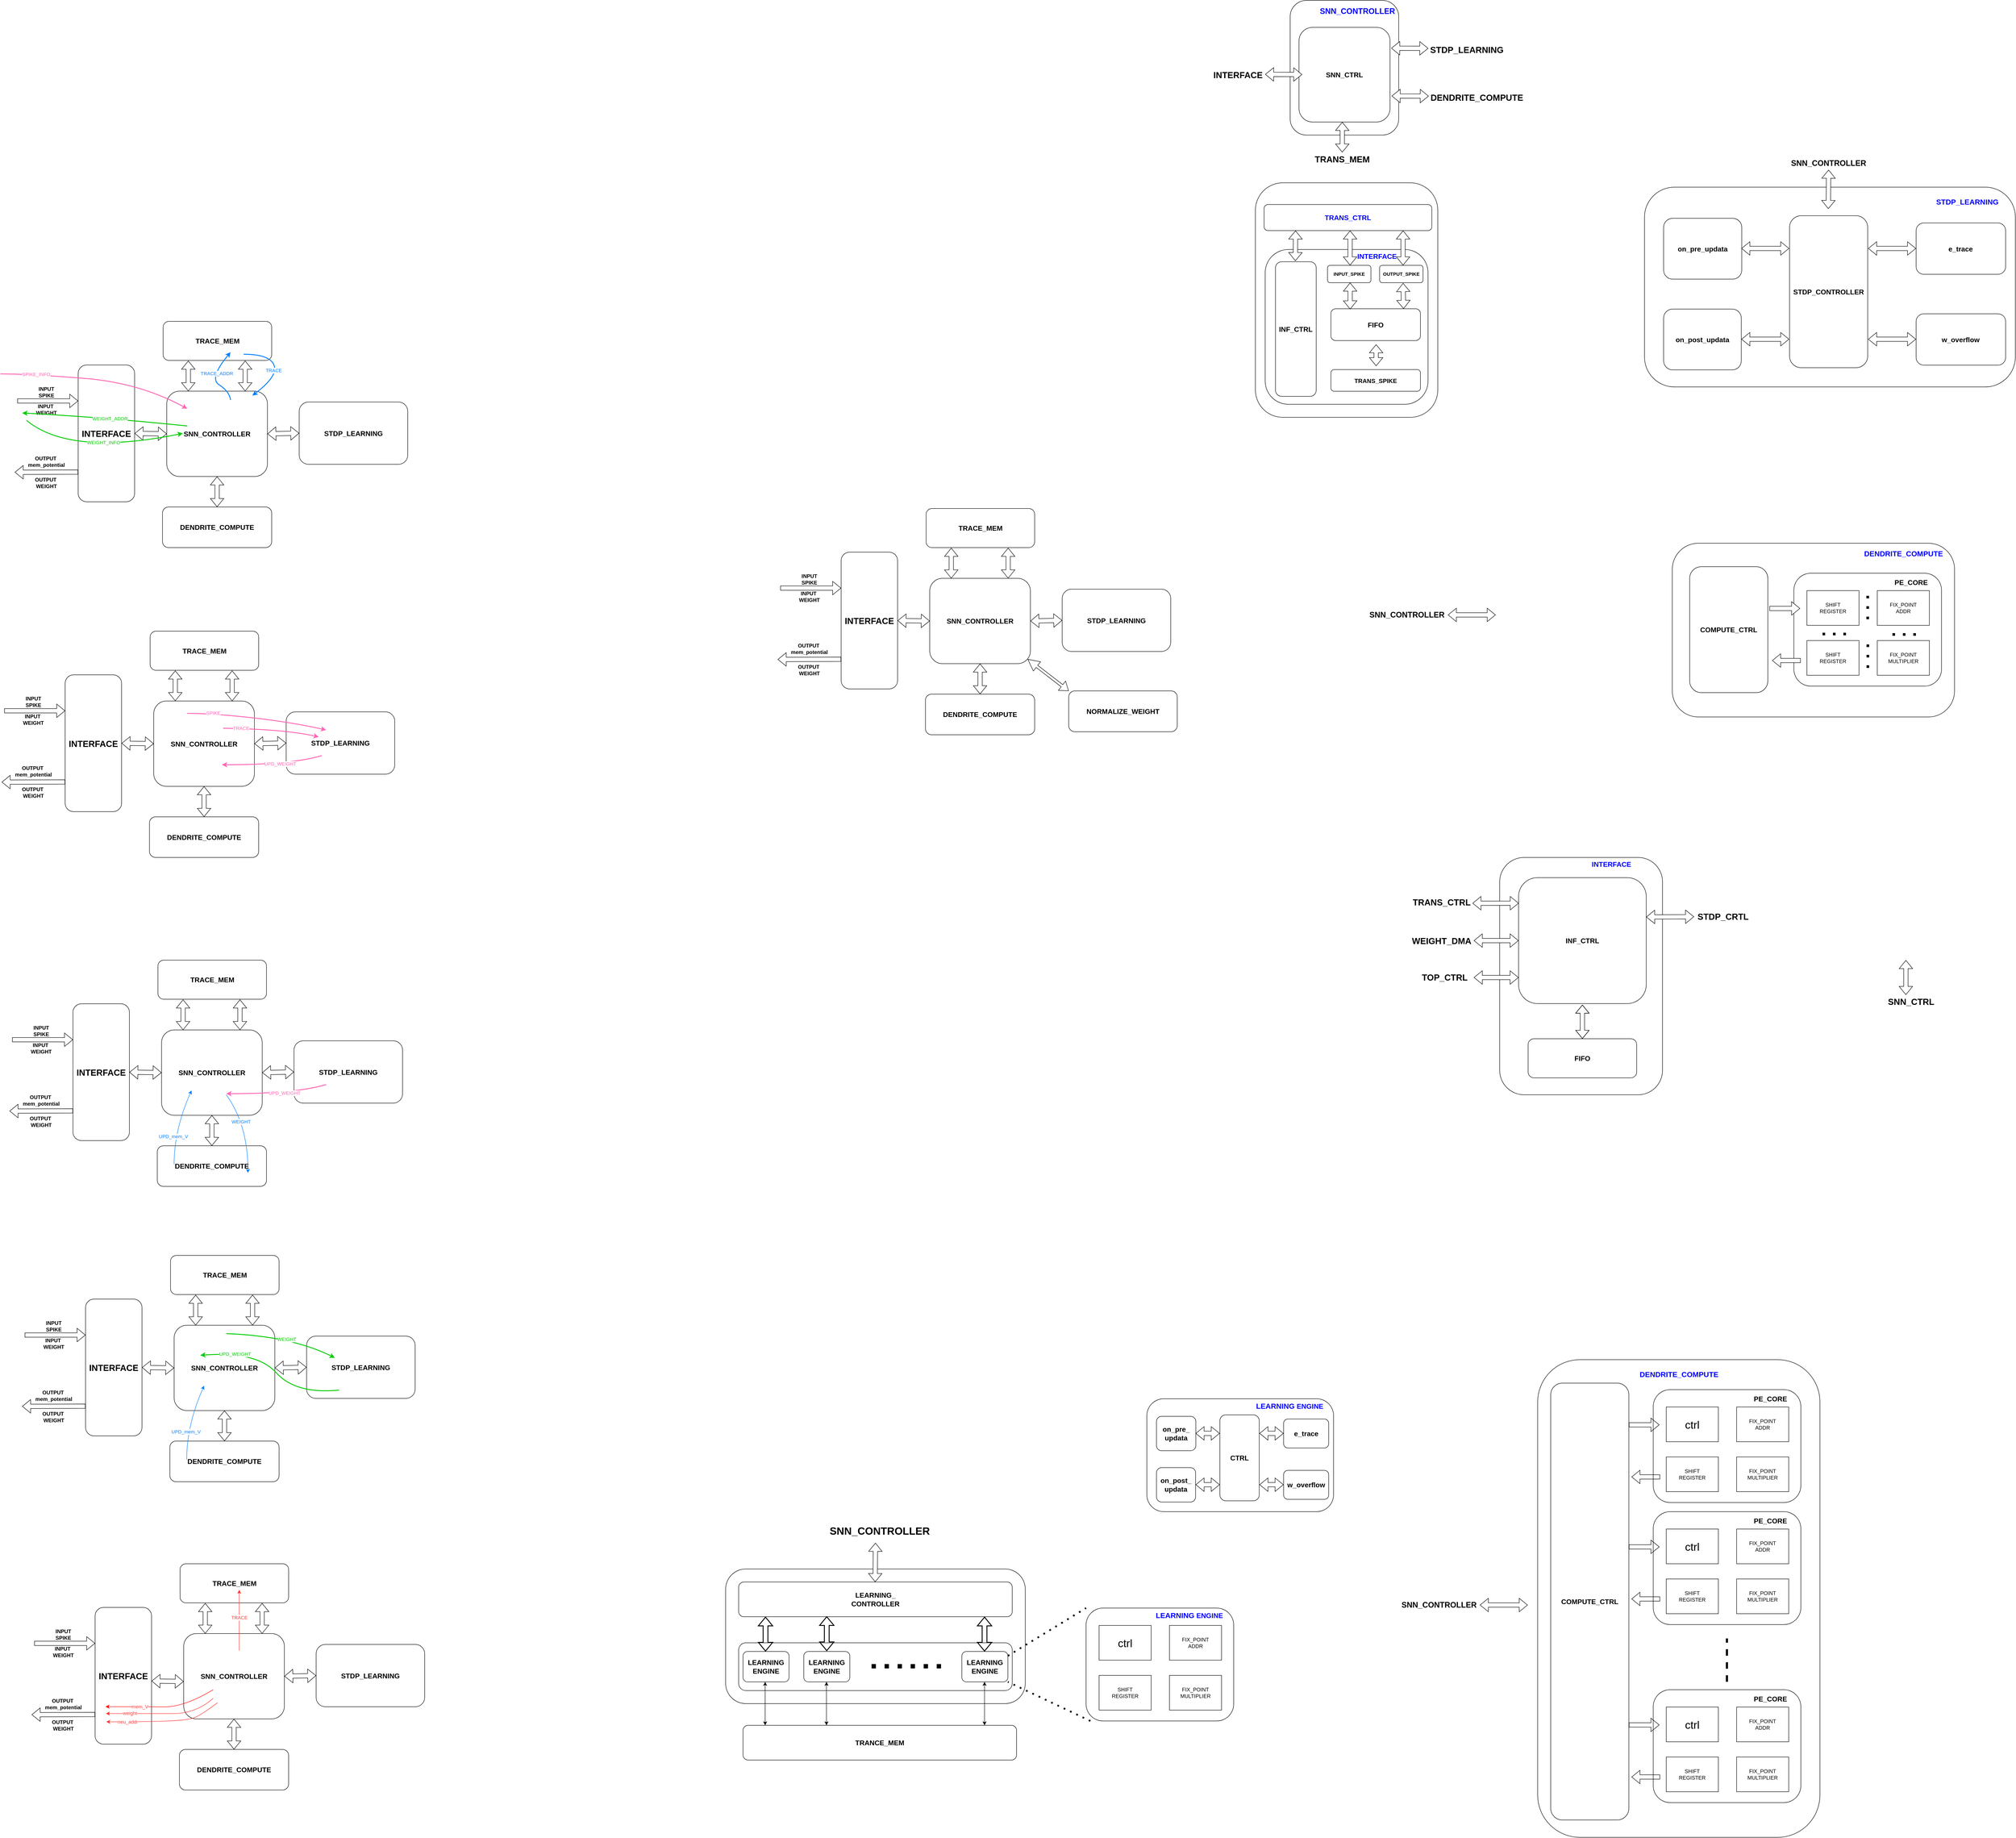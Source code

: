 <mxfile version="21.1.5" type="github">
  <diagram name="第 1 页" id="keSh9e9FwDwSTcnrrhvz">
    <mxGraphModel dx="6057" dy="-2438" grid="1" gridSize="10" guides="1" tooltips="1" connect="1" arrows="1" fold="1" page="1" pageScale="1" pageWidth="827" pageHeight="1169" math="0" shadow="0">
      <root>
        <mxCell id="0" />
        <mxCell id="1" parent="0" />
        <mxCell id="YhV9E9z5JV5D58ennD7M-78" value="" style="rounded=1;whiteSpace=wrap;html=1;" parent="1" vertex="1">
          <mxGeometry x="-1710" y="7542" width="690" height="310" as="geometry" />
        </mxCell>
        <mxCell id="hX7-4YJbFAhG8RBtURKL-1" value="&lt;font style=&quot;font-size: 14px;&quot;&gt;INPUT_SPIKE&lt;/font&gt;" style="rounded=1;whiteSpace=wrap;html=1;fontSize=16;fontStyle=1" parent="1" vertex="1">
          <mxGeometry x="1077" y="4550" width="115.12" height="50" as="geometry" />
        </mxCell>
        <mxCell id="hX7-4YJbFAhG8RBtURKL-2" value="" style="rounded=1;whiteSpace=wrap;html=1;fontSize=16;fontStyle=1" parent="1" vertex="1">
          <mxGeometry x="406" y="4360" width="854" height="460" as="geometry" />
        </mxCell>
        <mxCell id="hX7-4YJbFAhG8RBtURKL-3" value="STDP_CONTROLLER" style="rounded=1;whiteSpace=wrap;html=1;fontSize=16;fontStyle=1" parent="1" vertex="1">
          <mxGeometry x="740" y="4425.75" width="180" height="350" as="geometry" />
        </mxCell>
        <mxCell id="hX7-4YJbFAhG8RBtURKL-4" value="on_pre_updata" style="rounded=1;whiteSpace=wrap;html=1;fontSize=16;fontStyle=1" parent="1" vertex="1">
          <mxGeometry x="450" y="4431.75" width="180" height="140" as="geometry" />
        </mxCell>
        <mxCell id="hX7-4YJbFAhG8RBtURKL-5" value="on_post_updata" style="rounded=1;whiteSpace=wrap;html=1;fontSize=16;fontStyle=1" parent="1" vertex="1">
          <mxGeometry x="450" y="4640.75" width="178.88" height="140" as="geometry" />
        </mxCell>
        <mxCell id="hX7-4YJbFAhG8RBtURKL-6" value="" style="shape=flexArrow;endArrow=classic;startArrow=classic;html=1;rounded=0;fontSize=16;fontStyle=1" parent="1" edge="1">
          <mxGeometry width="100" height="100" relative="1" as="geometry">
            <mxPoint x="629.12" y="4501.13" as="sourcePoint" />
            <mxPoint x="739.12" y="4501.13" as="targetPoint" />
          </mxGeometry>
        </mxCell>
        <mxCell id="hX7-4YJbFAhG8RBtURKL-7" value="" style="shape=flexArrow;endArrow=classic;startArrow=classic;html=1;rounded=0;fontSize=16;fontStyle=1" parent="1" edge="1">
          <mxGeometry width="100" height="100" relative="1" as="geometry">
            <mxPoint x="629.12" y="4710.12" as="sourcePoint" />
            <mxPoint x="739.12" y="4710.12" as="targetPoint" />
          </mxGeometry>
        </mxCell>
        <mxCell id="hX7-4YJbFAhG8RBtURKL-8" value="&lt;font color=&quot;#0000ff&quot;&gt;STDP_LEARNING&lt;/font&gt;" style="text;html=1;strokeColor=none;fillColor=none;align=center;verticalAlign=middle;whiteSpace=wrap;rounded=0;fontSize=17;fontStyle=1" parent="1" vertex="1">
          <mxGeometry x="1120" y="4380" width="58.88" height="30" as="geometry" />
        </mxCell>
        <mxCell id="hX7-4YJbFAhG8RBtURKL-9" value="e_trace" style="rounded=1;whiteSpace=wrap;html=1;fontSize=16;fontStyle=1" parent="1" vertex="1">
          <mxGeometry x="1031.48" y="4442.38" width="206.16" height="118.25" as="geometry" />
        </mxCell>
        <mxCell id="hX7-4YJbFAhG8RBtURKL-10" value="w_overflow" style="rounded=1;whiteSpace=wrap;html=1;fontSize=16;fontStyle=1" parent="1" vertex="1">
          <mxGeometry x="1031.48" y="4651.62" width="206.16" height="118.25" as="geometry" />
        </mxCell>
        <mxCell id="hX7-4YJbFAhG8RBtURKL-11" value="" style="shape=flexArrow;endArrow=classic;startArrow=classic;html=1;rounded=0;fontSize=16;fontStyle=1" parent="1" edge="1">
          <mxGeometry width="100" height="100" relative="1" as="geometry">
            <mxPoint x="921.12" y="4501.13" as="sourcePoint" />
            <mxPoint x="1031.12" y="4501.13" as="targetPoint" />
          </mxGeometry>
        </mxCell>
        <mxCell id="hX7-4YJbFAhG8RBtURKL-12" value="" style="shape=flexArrow;endArrow=classic;startArrow=classic;html=1;rounded=0;fontSize=16;fontStyle=1" parent="1" edge="1">
          <mxGeometry width="100" height="100" relative="1" as="geometry">
            <mxPoint x="921.12" y="4710.12" as="sourcePoint" />
            <mxPoint x="1031.12" y="4710.12" as="targetPoint" />
          </mxGeometry>
        </mxCell>
        <mxCell id="hX7-4YJbFAhG8RBtURKL-13" value="" style="shape=flexArrow;endArrow=classic;startArrow=classic;html=1;rounded=0;fillColor=#FFFFFF;" parent="1" edge="1">
          <mxGeometry width="100" height="100" relative="1" as="geometry">
            <mxPoint x="829.33" y="4410" as="sourcePoint" />
            <mxPoint x="830" y="4320" as="targetPoint" />
          </mxGeometry>
        </mxCell>
        <mxCell id="hX7-4YJbFAhG8RBtURKL-15" value="&lt;font style=&quot;font-size: 18px;&quot;&gt;&lt;b&gt;SNN_CONTROLLER&lt;/b&gt;&lt;/font&gt;" style="text;html=1;strokeColor=none;fillColor=none;align=center;verticalAlign=middle;whiteSpace=wrap;rounded=0;" parent="1" vertex="1">
          <mxGeometry x="800" y="4290" width="60" height="30" as="geometry" />
        </mxCell>
        <mxCell id="hX7-4YJbFAhG8RBtURKL-17" value="" style="rounded=1;whiteSpace=wrap;html=1;fontSize=16;fontStyle=1;fillColor=none;" parent="1" vertex="1">
          <mxGeometry x="750" y="5249" width="340" height="260" as="geometry" />
        </mxCell>
        <mxCell id="hX7-4YJbFAhG8RBtURKL-18" value="" style="rounded=1;whiteSpace=wrap;html=1;fontSize=16;fontStyle=1;fillColor=none;" parent="1" vertex="1">
          <mxGeometry x="470" y="5180" width="650" height="400" as="geometry" />
        </mxCell>
        <mxCell id="hX7-4YJbFAhG8RBtURKL-19" value="&lt;font color=&quot;#0000ff&quot;&gt;DENDRITE_COMPUTE&lt;/font&gt;" style="text;html=1;strokeColor=none;fillColor=none;align=center;verticalAlign=middle;whiteSpace=wrap;rounded=0;fontSize=17;fontStyle=1" parent="1" vertex="1">
          <mxGeometry x="972.6" y="5190" width="58.88" height="30" as="geometry" />
        </mxCell>
        <mxCell id="hX7-4YJbFAhG8RBtURKL-20" value="COMPUTE_CTRL" style="rounded=1;whiteSpace=wrap;html=1;fontSize=16;fontStyle=1" parent="1" vertex="1">
          <mxGeometry x="510" y="5234" width="180" height="290" as="geometry" />
        </mxCell>
        <mxCell id="hX7-4YJbFAhG8RBtURKL-21" value="&lt;b&gt;&lt;font style=&quot;font-size: 16px;&quot;&gt;PE_CORE&lt;/font&gt;&lt;/b&gt;" style="text;html=1;strokeColor=none;fillColor=none;align=center;verticalAlign=middle;whiteSpace=wrap;rounded=0;" parent="1" vertex="1">
          <mxGeometry x="990" y="5255" width="60" height="30" as="geometry" />
        </mxCell>
        <mxCell id="hX7-4YJbFAhG8RBtURKL-22" value="FIX_POINT&lt;br&gt;ADDR" style="rounded=0;whiteSpace=wrap;html=1;" parent="1" vertex="1">
          <mxGeometry x="942.04" y="5289" width="120" height="80" as="geometry" />
        </mxCell>
        <mxCell id="hX7-4YJbFAhG8RBtURKL-23" value="" style="endArrow=none;dashed=1;html=1;dashPattern=1 3;strokeWidth=6;rounded=0;" parent="1" edge="1">
          <mxGeometry width="50" height="50" relative="1" as="geometry">
            <mxPoint x="920" y="5355" as="sourcePoint" />
            <mxPoint x="920" y="5285" as="targetPoint" />
          </mxGeometry>
        </mxCell>
        <mxCell id="hX7-4YJbFAhG8RBtURKL-24" value="FIX_POINT&lt;br&gt;MULTIPLIER" style="rounded=0;whiteSpace=wrap;html=1;" parent="1" vertex="1">
          <mxGeometry x="942.04" y="5404" width="120" height="80" as="geometry" />
        </mxCell>
        <mxCell id="hX7-4YJbFAhG8RBtURKL-25" value="SHIFT&lt;br&gt;REGISTER" style="rounded=0;whiteSpace=wrap;html=1;" parent="1" vertex="1">
          <mxGeometry x="780" y="5404" width="120" height="80" as="geometry" />
        </mxCell>
        <mxCell id="hX7-4YJbFAhG8RBtURKL-26" value="SHIFT&lt;br&gt;REGISTER" style="rounded=0;whiteSpace=wrap;html=1;" parent="1" vertex="1">
          <mxGeometry x="780" y="5289" width="120" height="80" as="geometry" />
        </mxCell>
        <mxCell id="hX7-4YJbFAhG8RBtURKL-27" value="" style="endArrow=none;dashed=1;html=1;dashPattern=1 3;strokeWidth=6;rounded=0;" parent="1" edge="1">
          <mxGeometry width="50" height="50" relative="1" as="geometry">
            <mxPoint x="920.33" y="5467" as="sourcePoint" />
            <mxPoint x="920.33" y="5397" as="targetPoint" />
          </mxGeometry>
        </mxCell>
        <mxCell id="hX7-4YJbFAhG8RBtURKL-28" value="" style="endArrow=none;dashed=1;html=1;dashPattern=1 3;strokeWidth=6;rounded=0;" parent="1" edge="1">
          <mxGeometry x="750" y="5225" width="50" height="50" relative="1" as="geometry">
            <mxPoint x="870" y="5389" as="sourcePoint" />
            <mxPoint x="810" y="5389" as="targetPoint" />
          </mxGeometry>
        </mxCell>
        <mxCell id="hX7-4YJbFAhG8RBtURKL-29" value="" style="endArrow=none;dashed=1;html=1;dashPattern=1 3;strokeWidth=6;rounded=0;" parent="1" edge="1">
          <mxGeometry x="750" y="5225" width="50" height="50" relative="1" as="geometry">
            <mxPoint x="1031" y="5390" as="sourcePoint" />
            <mxPoint x="971" y="5390" as="targetPoint" />
          </mxGeometry>
        </mxCell>
        <mxCell id="hX7-4YJbFAhG8RBtURKL-30" value="" style="shape=flexArrow;endArrow=classic;html=1;rounded=0;entryX=0.478;entryY=0.348;entryDx=0;entryDy=0;entryPerimeter=0;exitX=0.373;exitY=0.348;exitDx=0;exitDy=0;exitPerimeter=0;fillColor=#FFFFFF;" parent="1" edge="1">
          <mxGeometry width="50" height="50" relative="1" as="geometry">
            <mxPoint x="693.91" y="5330.08" as="sourcePoint" />
            <mxPoint x="764.26" y="5330.08" as="targetPoint" />
          </mxGeometry>
        </mxCell>
        <mxCell id="hX7-4YJbFAhG8RBtURKL-31" value="" style="shape=flexArrow;endArrow=classic;html=1;rounded=0;exitX=0.373;exitY=0.348;exitDx=0;exitDy=0;exitPerimeter=0;fillColor=#FFFFFF;" parent="1" edge="1">
          <mxGeometry width="50" height="50" relative="1" as="geometry">
            <mxPoint x="765.65" y="5450.0" as="sourcePoint" />
            <mxPoint x="700" y="5450" as="targetPoint" />
          </mxGeometry>
        </mxCell>
        <mxCell id="hX7-4YJbFAhG8RBtURKL-32" value="" style="shape=flexArrow;endArrow=classic;startArrow=classic;html=1;rounded=0;fontSize=16;fontStyle=1;fillColor=#FFFFFF;" parent="1" edge="1">
          <mxGeometry width="100" height="100" relative="1" as="geometry">
            <mxPoint x="-46.75" y="5345" as="sourcePoint" />
            <mxPoint x="63.25" y="5345" as="targetPoint" />
          </mxGeometry>
        </mxCell>
        <mxCell id="hX7-4YJbFAhG8RBtURKL-33" value="&lt;font style=&quot;font-size: 18px;&quot;&gt;&lt;b&gt;SNN_CONTROLLER&lt;/b&gt;&lt;/font&gt;" style="text;html=1;strokeColor=none;fillColor=none;align=center;verticalAlign=middle;whiteSpace=wrap;rounded=0;" parent="1" vertex="1">
          <mxGeometry x="-170.75" y="5330" width="60" height="30" as="geometry" />
        </mxCell>
        <mxCell id="hX7-4YJbFAhG8RBtURKL-36" value="" style="rounded=1;whiteSpace=wrap;html=1;" parent="1" vertex="1">
          <mxGeometry x="72.5" y="5903.5" width="375" height="546.5" as="geometry" />
        </mxCell>
        <mxCell id="hX7-4YJbFAhG8RBtURKL-37" value="FIFO" style="rounded=1;whiteSpace=wrap;html=1;fontSize=16;fontStyle=1" parent="1" vertex="1">
          <mxGeometry x="138" y="6321" width="250" height="90" as="geometry" />
        </mxCell>
        <mxCell id="hX7-4YJbFAhG8RBtURKL-38" value="INF_CTRL" style="rounded=1;whiteSpace=wrap;html=1;fontSize=16;fontStyle=1" parent="1" vertex="1">
          <mxGeometry x="116" y="5950" width="294" height="290" as="geometry" />
        </mxCell>
        <mxCell id="hX7-4YJbFAhG8RBtURKL-40" value="&lt;b&gt;&lt;font color=&quot;#0000ff&quot; style=&quot;font-size: 16px;&quot;&gt;INTERFACE&lt;/font&gt;&lt;/b&gt;" style="text;html=1;strokeColor=none;fillColor=none;align=center;verticalAlign=middle;whiteSpace=wrap;rounded=0;" parent="1" vertex="1">
          <mxGeometry x="300" y="5903.5" width="60" height="30" as="geometry" />
        </mxCell>
        <mxCell id="hX7-4YJbFAhG8RBtURKL-41" value="" style="shape=flexArrow;endArrow=classic;startArrow=classic;html=1;rounded=0;fontSize=16;fontStyle=1;fillColor=default;" parent="1" edge="1">
          <mxGeometry width="100" height="100" relative="1" as="geometry">
            <mxPoint x="263" y="6242.75" as="sourcePoint" />
            <mxPoint x="263" y="6321" as="targetPoint" />
            <Array as="points">
              <mxPoint x="263" y="6292.75" />
            </Array>
          </mxGeometry>
        </mxCell>
        <mxCell id="hX7-4YJbFAhG8RBtURKL-42" value="" style="shape=flexArrow;endArrow=classic;startArrow=classic;html=1;rounded=0;fontSize=16;fontStyle=1;fillColor=default;entryX=0.5;entryY=1;entryDx=0;entryDy=0;" parent="1" edge="1">
          <mxGeometry width="100" height="100" relative="1" as="geometry">
            <mxPoint x="1007.88" y="6220" as="sourcePoint" />
            <mxPoint x="1008.005" y="6140" as="targetPoint" />
          </mxGeometry>
        </mxCell>
        <mxCell id="hX7-4YJbFAhG8RBtURKL-43" value="&lt;b&gt;&lt;font style=&quot;font-size: 20px;&quot;&gt;TRANS_CTRL&lt;/font&gt;&lt;/b&gt;" style="text;html=1;strokeColor=none;fillColor=none;align=center;verticalAlign=middle;whiteSpace=wrap;rounded=0;" parent="1" vertex="1">
          <mxGeometry x="-90.75" y="5991" width="60" height="30" as="geometry" />
        </mxCell>
        <mxCell id="hX7-4YJbFAhG8RBtURKL-44" value="&lt;b&gt;&lt;font style=&quot;font-size: 20px;&quot;&gt;SNN_CTRL&lt;/font&gt;&lt;/b&gt;" style="text;html=1;strokeColor=none;fillColor=none;align=center;verticalAlign=middle;whiteSpace=wrap;rounded=0;" parent="1" vertex="1">
          <mxGeometry x="990" y="6220" width="60" height="30" as="geometry" />
        </mxCell>
        <mxCell id="hX7-4YJbFAhG8RBtURKL-45" value="" style="rounded=1;whiteSpace=wrap;html=1;fontSize=16;fontStyle=1" parent="1" vertex="1">
          <mxGeometry x="-490" y="4350" width="420" height="540" as="geometry" />
        </mxCell>
        <mxCell id="hX7-4YJbFAhG8RBtURKL-46" value="&lt;font color=&quot;#0000ff&quot;&gt;TRANS_CTRL&lt;/font&gt;" style="rounded=1;whiteSpace=wrap;html=1;fontSize=16;fontStyle=1" parent="1" vertex="1">
          <mxGeometry x="-470" y="4400" width="386.25" height="60" as="geometry" />
        </mxCell>
        <mxCell id="hX7-4YJbFAhG8RBtURKL-47" value="" style="rounded=1;whiteSpace=wrap;html=1;" parent="1" vertex="1">
          <mxGeometry x="-467.5" y="4503.5" width="375" height="356.5" as="geometry" />
        </mxCell>
        <mxCell id="hX7-4YJbFAhG8RBtURKL-48" value="FIFO" style="rounded=1;whiteSpace=wrap;html=1;fontSize=16;fontStyle=1" parent="1" vertex="1">
          <mxGeometry x="-316.16" y="4640" width="206.16" height="73.25" as="geometry" />
        </mxCell>
        <mxCell id="hX7-4YJbFAhG8RBtURKL-49" value="INF_CTRL" style="rounded=1;whiteSpace=wrap;html=1;fontSize=16;fontStyle=1" parent="1" vertex="1">
          <mxGeometry x="-443.75" y="4531.75" width="93.75" height="310" as="geometry" />
        </mxCell>
        <mxCell id="hX7-4YJbFAhG8RBtURKL-50" value="&lt;font style=&quot;font-size: 11px;&quot;&gt;OUTPUT_SPIKE&lt;/font&gt;" style="rounded=1;whiteSpace=wrap;html=1;fontSize=11;fontStyle=1" parent="1" vertex="1">
          <mxGeometry x="-204" y="4540" width="100" height="40" as="geometry" />
        </mxCell>
        <mxCell id="hX7-4YJbFAhG8RBtURKL-51" value="" style="shape=flexArrow;endArrow=classic;startArrow=classic;html=1;rounded=0;fontSize=16;fontStyle=1;fillColor=default;" parent="1" edge="1">
          <mxGeometry width="100" height="100" relative="1" as="geometry">
            <mxPoint x="-398" y="4530" as="sourcePoint" />
            <mxPoint x="-397.59" y="4460" as="targetPoint" />
          </mxGeometry>
        </mxCell>
        <mxCell id="hX7-4YJbFAhG8RBtURKL-52" value="" style="shape=flexArrow;endArrow=classic;startArrow=classic;html=1;rounded=0;fontSize=11;fontStyle=1;fillColor=default;" parent="1" edge="1">
          <mxGeometry width="100" height="100" relative="1" as="geometry">
            <mxPoint x="-150" y="4540" as="sourcePoint" />
            <mxPoint x="-150" y="4460" as="targetPoint" />
          </mxGeometry>
        </mxCell>
        <mxCell id="hX7-4YJbFAhG8RBtURKL-53" value="" style="shape=flexArrow;endArrow=classic;startArrow=classic;html=1;rounded=0;fontSize=11;fontStyle=1;fillColor=default;exitX=0.812;exitY=-0.013;exitDx=0;exitDy=0;exitPerimeter=0;" parent="1" edge="1">
          <mxGeometry width="100" height="100" relative="1" as="geometry">
            <mxPoint x="-148.758" y="4640.048" as="sourcePoint" />
            <mxPoint x="-150" y="4581" as="targetPoint" />
          </mxGeometry>
        </mxCell>
        <mxCell id="hX7-4YJbFAhG8RBtURKL-54" value="&lt;font style=&quot;font-size: 14px;&quot;&gt;TRANS_SPIKE&lt;/font&gt;" style="rounded=1;whiteSpace=wrap;html=1;fontSize=16;fontStyle=1" parent="1" vertex="1">
          <mxGeometry x="-316.16" y="4780" width="206.16" height="50" as="geometry" />
        </mxCell>
        <mxCell id="hX7-4YJbFAhG8RBtURKL-55" value="&lt;font style=&quot;font-size: 11px;&quot;&gt;INPUT_SPIKE&lt;/font&gt;" style="rounded=1;whiteSpace=wrap;html=1;fontSize=11;fontStyle=1" parent="1" vertex="1">
          <mxGeometry x="-324" y="4540" width="100" height="40" as="geometry" />
        </mxCell>
        <mxCell id="hX7-4YJbFAhG8RBtURKL-56" value="" style="shape=flexArrow;endArrow=classic;startArrow=classic;html=1;rounded=0;fontSize=11;fontStyle=1;fillColor=default;" parent="1" edge="1">
          <mxGeometry width="100" height="100" relative="1" as="geometry">
            <mxPoint x="-272" y="4540" as="sourcePoint" />
            <mxPoint x="-272" y="4460" as="targetPoint" />
          </mxGeometry>
        </mxCell>
        <mxCell id="hX7-4YJbFAhG8RBtURKL-57" value="" style="shape=flexArrow;endArrow=classic;startArrow=classic;html=1;rounded=0;fontSize=11;fontStyle=1;fillColor=default;entryX=0.521;entryY=1;entryDx=0;entryDy=0;entryPerimeter=0;exitX=0.215;exitY=0.016;exitDx=0;exitDy=0;exitPerimeter=0;" parent="1" source="hX7-4YJbFAhG8RBtURKL-48" target="hX7-4YJbFAhG8RBtURKL-55" edge="1">
          <mxGeometry width="100" height="100" relative="1" as="geometry">
            <mxPoint x="-264" y="4640" as="sourcePoint" />
            <mxPoint x="-266.32" y="4590" as="targetPoint" />
          </mxGeometry>
        </mxCell>
        <mxCell id="hX7-4YJbFAhG8RBtURKL-58" value="" style="shape=flexArrow;endArrow=classic;startArrow=classic;html=1;rounded=0;" parent="1" edge="1">
          <mxGeometry width="100" height="100" relative="1" as="geometry">
            <mxPoint x="-212" y="4772" as="sourcePoint" />
            <mxPoint x="-212" y="4722" as="targetPoint" />
          </mxGeometry>
        </mxCell>
        <mxCell id="hX7-4YJbFAhG8RBtURKL-59" value="&lt;b&gt;&lt;font color=&quot;#0000ff&quot; style=&quot;font-size: 16px;&quot;&gt;INTERFACE&lt;/font&gt;&lt;/b&gt;" style="text;html=1;strokeColor=none;fillColor=none;align=center;verticalAlign=middle;whiteSpace=wrap;rounded=0;" parent="1" vertex="1">
          <mxGeometry x="-240" y="4503.5" width="60" height="30" as="geometry" />
        </mxCell>
        <mxCell id="hX7-4YJbFAhG8RBtURKL-60" value="" style="rounded=1;whiteSpace=wrap;html=1;fontSize=16;fontStyle=1" parent="1" vertex="1">
          <mxGeometry x="-410" y="3930" width="250" height="310" as="geometry" />
        </mxCell>
        <mxCell id="hX7-4YJbFAhG8RBtURKL-61" value="&lt;b&gt;&lt;font style=&quot;font-size: 18px;&quot;&gt;SNN_CONTROLLER&lt;/font&gt;&lt;/b&gt;" style="text;html=1;strokeColor=none;fillColor=none;align=center;verticalAlign=middle;whiteSpace=wrap;rounded=0;fontColor=#0000FF;" parent="1" vertex="1">
          <mxGeometry x="-285" y="3940" width="60" height="30" as="geometry" />
        </mxCell>
        <mxCell id="hX7-4YJbFAhG8RBtURKL-62" value="SNN_CTRL" style="rounded=1;whiteSpace=wrap;html=1;fontSize=16;fontStyle=1" parent="1" vertex="1">
          <mxGeometry x="-389.66" y="3992" width="209.66" height="218" as="geometry" />
        </mxCell>
        <mxCell id="hX7-4YJbFAhG8RBtURKL-63" value="" style="shape=flexArrow;endArrow=classic;startArrow=classic;html=1;rounded=0;fontSize=16;fontStyle=1;fillColor=#FFFFFF;" parent="1" edge="1">
          <mxGeometry width="100" height="100" relative="1" as="geometry">
            <mxPoint x="-467.5" y="4100.23" as="sourcePoint" />
            <mxPoint x="-382.38" y="4100.6" as="targetPoint" />
          </mxGeometry>
        </mxCell>
        <mxCell id="hX7-4YJbFAhG8RBtURKL-64" value="&lt;b style=&quot;&quot;&gt;&lt;font style=&quot;font-size: 20px;&quot;&gt;INTERFACE&lt;/font&gt;&lt;/b&gt;" style="text;html=1;strokeColor=none;fillColor=none;align=center;verticalAlign=middle;whiteSpace=wrap;rounded=0;" parent="1" vertex="1">
          <mxGeometry x="-560" y="4086" width="60" height="30" as="geometry" />
        </mxCell>
        <mxCell id="hX7-4YJbFAhG8RBtURKL-65" value="" style="shape=flexArrow;endArrow=classic;startArrow=classic;html=1;rounded=0;fontSize=16;fontStyle=1;fillColor=#FFFFFF;" parent="1" edge="1">
          <mxGeometry width="100" height="100" relative="1" as="geometry">
            <mxPoint x="-177.12" y="4040.0" as="sourcePoint" />
            <mxPoint x="-92" y="4040.37" as="targetPoint" />
          </mxGeometry>
        </mxCell>
        <mxCell id="hX7-4YJbFAhG8RBtURKL-66" value="&lt;span style=&quot;font-size: 20px;&quot;&gt;&lt;b&gt;STDP_LEARNING&lt;/b&gt;&lt;/span&gt;" style="text;html=1;strokeColor=none;fillColor=none;align=center;verticalAlign=middle;whiteSpace=wrap;rounded=0;" parent="1" vertex="1">
          <mxGeometry x="-32.88" y="4028" width="60" height="30" as="geometry" />
        </mxCell>
        <mxCell id="hX7-4YJbFAhG8RBtURKL-67" value="" style="shape=flexArrow;endArrow=classic;startArrow=classic;html=1;rounded=0;fontSize=16;fontStyle=1;fillColor=#FFFFFF;" parent="1" edge="1">
          <mxGeometry width="100" height="100" relative="1" as="geometry">
            <mxPoint x="-176.12" y="4150" as="sourcePoint" />
            <mxPoint x="-91" y="4150.37" as="targetPoint" />
          </mxGeometry>
        </mxCell>
        <mxCell id="hX7-4YJbFAhG8RBtURKL-68" value="&lt;font style=&quot;font-size: 20px;&quot;&gt;DENDRITE_COMPUTE&lt;/font&gt;" style="text;html=1;strokeColor=none;fillColor=none;align=center;verticalAlign=middle;whiteSpace=wrap;rounded=0;fontStyle=1" parent="1" vertex="1">
          <mxGeometry x="-10.0" y="4138" width="60" height="30" as="geometry" />
        </mxCell>
        <mxCell id="hX7-4YJbFAhG8RBtURKL-69" value="" style="shape=flexArrow;endArrow=classic;startArrow=classic;html=1;rounded=0;fontSize=16;fontStyle=1;fillColor=#FFFFFF;" parent="1" edge="1">
          <mxGeometry width="100" height="100" relative="1" as="geometry">
            <mxPoint x="-290" y="4210" as="sourcePoint" />
            <mxPoint x="-290" y="4280" as="targetPoint" />
          </mxGeometry>
        </mxCell>
        <mxCell id="hX7-4YJbFAhG8RBtURKL-70" value="&lt;span style=&quot;font-size: 20px;&quot;&gt;TRANS_MEM&lt;/span&gt;" style="text;html=1;strokeColor=none;fillColor=none;align=center;verticalAlign=middle;whiteSpace=wrap;rounded=0;fontStyle=1" parent="1" vertex="1">
          <mxGeometry x="-320" y="4280" width="60" height="30" as="geometry" />
        </mxCell>
        <mxCell id="hX7-4YJbFAhG8RBtURKL-89" value="" style="group" parent="1" vertex="1" connectable="0">
          <mxGeometry x="-3359" y="6140" width="905" height="521" as="geometry" />
        </mxCell>
        <mxCell id="hX7-4YJbFAhG8RBtURKL-90" value="STDP_LEARNING" style="rounded=1;whiteSpace=wrap;html=1;fontSize=16;fontStyle=1" parent="hX7-4YJbFAhG8RBtURKL-89" vertex="1">
          <mxGeometry x="655" y="185.75" width="250" height="143.5" as="geometry" />
        </mxCell>
        <mxCell id="hX7-4YJbFAhG8RBtURKL-91" value="SNN_CONTROLLER" style="rounded=1;whiteSpace=wrap;html=1;fontSize=16;fontStyle=1" parent="hX7-4YJbFAhG8RBtURKL-89" vertex="1">
          <mxGeometry x="350" y="160.76" width="231.88" height="196.5" as="geometry" />
        </mxCell>
        <mxCell id="hX7-4YJbFAhG8RBtURKL-92" value="" style="shape=flexArrow;endArrow=classic;startArrow=classic;html=1;rounded=0;fontSize=16;fontStyle=1;entryX=0;entryY=0.5;entryDx=0;entryDy=0;exitX=1;exitY=0.5;exitDx=0;exitDy=0;" parent="hX7-4YJbFAhG8RBtURKL-89" source="hX7-4YJbFAhG8RBtURKL-91" target="hX7-4YJbFAhG8RBtURKL-90" edge="1">
          <mxGeometry width="100" height="100" relative="1" as="geometry">
            <mxPoint x="600" y="197.5" as="sourcePoint" />
            <mxPoint x="740" y="167.5" as="targetPoint" />
          </mxGeometry>
        </mxCell>
        <mxCell id="hX7-4YJbFAhG8RBtURKL-93" value="" style="shape=flexArrow;endArrow=classic;startArrow=classic;html=1;rounded=0;fontSize=16;fontStyle=1;exitX=0.5;exitY=1;exitDx=0;exitDy=0;" parent="hX7-4YJbFAhG8RBtURKL-89" source="hX7-4YJbFAhG8RBtURKL-91" target="hX7-4YJbFAhG8RBtURKL-97" edge="1">
          <mxGeometry width="100" height="100" relative="1" as="geometry">
            <mxPoint x="512.12" y="377.5" as="sourcePoint" />
            <mxPoint x="466" y="417.5" as="targetPoint" />
          </mxGeometry>
        </mxCell>
        <mxCell id="hX7-4YJbFAhG8RBtURKL-94" value="&lt;font style=&quot;font-size: 20px;&quot;&gt;&lt;b&gt;INTERFACE&lt;/b&gt;&lt;/font&gt;" style="rounded=1;whiteSpace=wrap;html=1;" parent="hX7-4YJbFAhG8RBtURKL-89" vertex="1">
          <mxGeometry x="146" y="100.5" width="130" height="315" as="geometry" />
        </mxCell>
        <mxCell id="hX7-4YJbFAhG8RBtURKL-95" value="" style="shape=flexArrow;endArrow=classic;startArrow=classic;html=1;rounded=0;fontSize=16;fontStyle=1;exitX=1;exitY=0.5;exitDx=0;exitDy=0;" parent="hX7-4YJbFAhG8RBtURKL-89" source="hX7-4YJbFAhG8RBtURKL-94" edge="1">
          <mxGeometry width="100" height="100" relative="1" as="geometry">
            <mxPoint x="281" y="258.71" as="sourcePoint" />
            <mxPoint x="350" y="259.08" as="targetPoint" />
          </mxGeometry>
        </mxCell>
        <mxCell id="hX7-4YJbFAhG8RBtURKL-96" value="" style="shape=flexArrow;endArrow=classic;html=1;rounded=0;" parent="hX7-4YJbFAhG8RBtURKL-89" edge="1">
          <mxGeometry width="50" height="50" relative="1" as="geometry">
            <mxPoint x="6" y="183.25" as="sourcePoint" />
            <mxPoint x="146" y="183.25" as="targetPoint" />
          </mxGeometry>
        </mxCell>
        <mxCell id="hX7-4YJbFAhG8RBtURKL-97" value="DENDRITE_COMPUTE" style="rounded=1;whiteSpace=wrap;html=1;fontSize=16;fontStyle=1" parent="hX7-4YJbFAhG8RBtURKL-89" vertex="1">
          <mxGeometry x="340.19" y="427.5" width="251.5" height="93.5" as="geometry" />
        </mxCell>
        <mxCell id="hX7-4YJbFAhG8RBtURKL-98" value="" style="shape=flexArrow;endArrow=classic;startArrow=classic;html=1;rounded=0;fontSize=16;fontStyle=1;exitX=0.5;exitY=1;exitDx=0;exitDy=0;" parent="hX7-4YJbFAhG8RBtURKL-89" edge="1">
          <mxGeometry width="100" height="100" relative="1" as="geometry">
            <mxPoint x="399.6" y="90.76" as="sourcePoint" />
            <mxPoint x="399.6" y="160.76" as="targetPoint" />
          </mxGeometry>
        </mxCell>
        <mxCell id="hX7-4YJbFAhG8RBtURKL-99" value="TRACE_MEM" style="rounded=1;whiteSpace=wrap;html=1;fontSize=16;fontStyle=1" parent="hX7-4YJbFAhG8RBtURKL-89" vertex="1">
          <mxGeometry x="341.69" width="250" height="90" as="geometry" />
        </mxCell>
        <mxCell id="hX7-4YJbFAhG8RBtURKL-100" value="" style="shape=flexArrow;endArrow=classic;startArrow=classic;html=1;rounded=0;fontSize=16;fontStyle=1;exitX=0.5;exitY=1;exitDx=0;exitDy=0;" parent="hX7-4YJbFAhG8RBtURKL-89" edge="1">
          <mxGeometry width="100" height="100" relative="1" as="geometry">
            <mxPoint x="530.6" y="90.76" as="sourcePoint" />
            <mxPoint x="530.6" y="160.76" as="targetPoint" />
          </mxGeometry>
        </mxCell>
        <mxCell id="hX7-4YJbFAhG8RBtURKL-101" value="" style="shape=flexArrow;endArrow=classic;html=1;rounded=0;" parent="hX7-4YJbFAhG8RBtURKL-89" edge="1">
          <mxGeometry width="50" height="50" relative="1" as="geometry">
            <mxPoint x="146" y="347.18" as="sourcePoint" />
            <mxPoint y="347.5" as="targetPoint" />
          </mxGeometry>
        </mxCell>
        <mxCell id="hX7-4YJbFAhG8RBtURKL-102" value="&lt;b&gt;INPUT SPIKE&lt;/b&gt;" style="text;html=1;strokeColor=none;fillColor=none;align=center;verticalAlign=middle;whiteSpace=wrap;rounded=0;" parent="hX7-4YJbFAhG8RBtURKL-89" vertex="1">
          <mxGeometry x="42" y="147.5" width="62" height="30" as="geometry" />
        </mxCell>
        <mxCell id="hX7-4YJbFAhG8RBtURKL-103" value="&lt;b&gt;OUTPUT&amp;nbsp;&lt;br&gt;mem_potential&lt;br&gt;&lt;/b&gt;" style="text;html=1;strokeColor=none;fillColor=none;align=center;verticalAlign=middle;whiteSpace=wrap;rounded=0;" parent="hX7-4YJbFAhG8RBtURKL-89" vertex="1">
          <mxGeometry x="42" y="307.5" width="62" height="30" as="geometry" />
        </mxCell>
        <mxCell id="hX7-4YJbFAhG8RBtURKL-104" value="&lt;b&gt;INPUT&amp;nbsp;&lt;br&gt;WEIGHT&lt;br&gt;&lt;/b&gt;" style="text;html=1;strokeColor=none;fillColor=none;align=center;verticalAlign=middle;whiteSpace=wrap;rounded=0;" parent="hX7-4YJbFAhG8RBtURKL-89" vertex="1">
          <mxGeometry x="42" y="189.25" width="62" height="28.25" as="geometry" />
        </mxCell>
        <mxCell id="hX7-4YJbFAhG8RBtURKL-105" value="&lt;b&gt;OUTPUT&amp;nbsp;&lt;br&gt;WEIGHT&lt;br&gt;&lt;/b&gt;" style="text;html=1;strokeColor=none;fillColor=none;align=center;verticalAlign=middle;whiteSpace=wrap;rounded=0;" parent="hX7-4YJbFAhG8RBtURKL-89" vertex="1">
          <mxGeometry x="42" y="357.5" width="62" height="28.25" as="geometry" />
        </mxCell>
        <mxCell id="hX7-4YJbFAhG8RBtURKL-106" value="" style="curved=1;endArrow=classic;html=1;rounded=0;entryX=0.677;entryY=0.747;entryDx=0;entryDy=0;entryPerimeter=0;strokeWidth=2;strokeColor=#FF66B3;" parent="hX7-4YJbFAhG8RBtURKL-89" edge="1">
          <mxGeometry width="50" height="50" relative="1" as="geometry">
            <mxPoint x="729" y="286.5" as="sourcePoint" />
            <mxPoint x="499" y="307.5" as="targetPoint" />
            <Array as="points">
              <mxPoint x="659" y="307.5" />
            </Array>
          </mxGeometry>
        </mxCell>
        <mxCell id="hX7-4YJbFAhG8RBtURKL-107" value="&lt;font color=&quot;#ff66b3&quot;&gt;UPD_WEIGHT&lt;/font&gt;" style="edgeLabel;html=1;align=center;verticalAlign=middle;resizable=0;points=[];" parent="hX7-4YJbFAhG8RBtURKL-106" vertex="1" connectable="0">
          <mxGeometry x="-0.15" y="-2" relative="1" as="geometry">
            <mxPoint as="offset" />
          </mxGeometry>
        </mxCell>
        <mxCell id="hX7-4YJbFAhG8RBtURKL-108" value="" style="curved=1;endArrow=classic;html=1;rounded=0;exitX=0.643;exitY=0.759;exitDx=0;exitDy=0;exitPerimeter=0;entryX=0.83;entryY=0.668;entryDx=0;entryDy=0;entryPerimeter=0;strokeColor=#007FFF;" parent="hX7-4YJbFAhG8RBtURKL-89" source="hX7-4YJbFAhG8RBtURKL-91" target="hX7-4YJbFAhG8RBtURKL-97" edge="1">
          <mxGeometry width="50" height="50" relative="1" as="geometry">
            <mxPoint x="-41" y="690" as="sourcePoint" />
            <mxPoint x="9" y="640" as="targetPoint" />
            <Array as="points">
              <mxPoint x="549" y="380" />
            </Array>
          </mxGeometry>
        </mxCell>
        <mxCell id="hX7-4YJbFAhG8RBtURKL-109" value="&lt;font color=&quot;#007fff&quot;&gt;WEIGHT&lt;/font&gt;" style="edgeLabel;html=1;align=center;verticalAlign=middle;resizable=0;points=[];" parent="hX7-4YJbFAhG8RBtURKL-108" vertex="1" connectable="0">
          <mxGeometry x="-0.273" y="-9" relative="1" as="geometry">
            <mxPoint y="-1" as="offset" />
          </mxGeometry>
        </mxCell>
        <mxCell id="hX7-4YJbFAhG8RBtURKL-110" value="" style="curved=1;endArrow=classic;html=1;rounded=0;exitX=0.154;exitY=0.455;exitDx=0;exitDy=0;exitPerimeter=0;entryX=0.298;entryY=0.709;entryDx=0;entryDy=0;entryPerimeter=0;strokeColor=#007FFF;" parent="hX7-4YJbFAhG8RBtURKL-89" source="hX7-4YJbFAhG8RBtURKL-97" target="hX7-4YJbFAhG8RBtURKL-91" edge="1">
          <mxGeometry width="50" height="50" relative="1" as="geometry">
            <mxPoint x="359" y="440" as="sourcePoint" />
            <mxPoint x="409" y="390" as="targetPoint" />
            <Array as="points">
              <mxPoint x="379" y="390" />
            </Array>
          </mxGeometry>
        </mxCell>
        <mxCell id="hX7-4YJbFAhG8RBtURKL-111" value="&lt;font color=&quot;#007fff&quot;&gt;UPD_mem_V&lt;/font&gt;" style="edgeLabel;html=1;align=center;verticalAlign=middle;resizable=0;points=[];" parent="hX7-4YJbFAhG8RBtURKL-110" vertex="1" connectable="0">
          <mxGeometry x="0.28" y="-5" relative="1" as="geometry">
            <mxPoint x="-21" y="45" as="offset" />
          </mxGeometry>
        </mxCell>
        <mxCell id="hX7-4YJbFAhG8RBtURKL-112" value="STDP_LEARNING" style="rounded=1;whiteSpace=wrap;html=1;fontSize=16;fontStyle=1" parent="1" vertex="1">
          <mxGeometry x="-2692" y="4854.75" width="250" height="143.5" as="geometry" />
        </mxCell>
        <mxCell id="hX7-4YJbFAhG8RBtURKL-113" value="SNN_CONTROLLER" style="rounded=1;whiteSpace=wrap;html=1;fontSize=16;fontStyle=1" parent="1" vertex="1">
          <mxGeometry x="-2997" y="4829.76" width="231.88" height="196.5" as="geometry" />
        </mxCell>
        <mxCell id="hX7-4YJbFAhG8RBtURKL-114" value="" style="shape=flexArrow;endArrow=classic;startArrow=classic;html=1;rounded=0;fontSize=16;fontStyle=1;entryX=0;entryY=0.5;entryDx=0;entryDy=0;exitX=1;exitY=0.5;exitDx=0;exitDy=0;" parent="1" source="hX7-4YJbFAhG8RBtURKL-113" target="hX7-4YJbFAhG8RBtURKL-112" edge="1">
          <mxGeometry width="100" height="100" relative="1" as="geometry">
            <mxPoint x="-2747" y="4866.5" as="sourcePoint" />
            <mxPoint x="-2607" y="4836.5" as="targetPoint" />
          </mxGeometry>
        </mxCell>
        <mxCell id="hX7-4YJbFAhG8RBtURKL-115" value="" style="shape=flexArrow;endArrow=classic;startArrow=classic;html=1;rounded=0;fontSize=16;fontStyle=1;exitX=0.5;exitY=1;exitDx=0;exitDy=0;" parent="1" source="hX7-4YJbFAhG8RBtURKL-113" target="hX7-4YJbFAhG8RBtURKL-119" edge="1">
          <mxGeometry width="100" height="100" relative="1" as="geometry">
            <mxPoint x="-2834.88" y="5046.5" as="sourcePoint" />
            <mxPoint x="-2881" y="5086.5" as="targetPoint" />
          </mxGeometry>
        </mxCell>
        <mxCell id="hX7-4YJbFAhG8RBtURKL-116" value="&lt;font style=&quot;font-size: 20px;&quot;&gt;&lt;b&gt;INTERFACE&lt;/b&gt;&lt;/font&gt;" style="rounded=1;whiteSpace=wrap;html=1;" parent="1" vertex="1">
          <mxGeometry x="-3201" y="4769.5" width="130" height="315" as="geometry" />
        </mxCell>
        <mxCell id="hX7-4YJbFAhG8RBtURKL-117" value="" style="shape=flexArrow;endArrow=classic;startArrow=classic;html=1;rounded=0;fontSize=16;fontStyle=1;exitX=1;exitY=0.5;exitDx=0;exitDy=0;" parent="1" source="hX7-4YJbFAhG8RBtURKL-116" edge="1">
          <mxGeometry width="100" height="100" relative="1" as="geometry">
            <mxPoint x="-3066" y="4927.71" as="sourcePoint" />
            <mxPoint x="-2997" y="4928.08" as="targetPoint" />
          </mxGeometry>
        </mxCell>
        <mxCell id="hX7-4YJbFAhG8RBtURKL-118" value="" style="shape=flexArrow;endArrow=classic;html=1;rounded=0;" parent="1" edge="1">
          <mxGeometry width="50" height="50" relative="1" as="geometry">
            <mxPoint x="-3341" y="4852.25" as="sourcePoint" />
            <mxPoint x="-3201" y="4852.25" as="targetPoint" />
          </mxGeometry>
        </mxCell>
        <mxCell id="hX7-4YJbFAhG8RBtURKL-119" value="DENDRITE_COMPUTE" style="rounded=1;whiteSpace=wrap;html=1;fontSize=16;fontStyle=1" parent="1" vertex="1">
          <mxGeometry x="-3006.81" y="5096.5" width="251.5" height="93.5" as="geometry" />
        </mxCell>
        <mxCell id="hX7-4YJbFAhG8RBtURKL-120" value="" style="shape=flexArrow;endArrow=classic;startArrow=classic;html=1;rounded=0;fontSize=16;fontStyle=1;exitX=0.5;exitY=1;exitDx=0;exitDy=0;" parent="1" edge="1">
          <mxGeometry width="100" height="100" relative="1" as="geometry">
            <mxPoint x="-2947.4" y="4759.76" as="sourcePoint" />
            <mxPoint x="-2947.4" y="4829.76" as="targetPoint" />
          </mxGeometry>
        </mxCell>
        <mxCell id="hX7-4YJbFAhG8RBtURKL-121" value="TRACE_MEM" style="rounded=1;whiteSpace=wrap;html=1;fontSize=16;fontStyle=1" parent="1" vertex="1">
          <mxGeometry x="-3005.31" y="4669" width="250" height="90" as="geometry" />
        </mxCell>
        <mxCell id="hX7-4YJbFAhG8RBtURKL-122" value="" style="shape=flexArrow;endArrow=classic;startArrow=classic;html=1;rounded=0;fontSize=16;fontStyle=1;exitX=0.5;exitY=1;exitDx=0;exitDy=0;" parent="1" edge="1">
          <mxGeometry width="100" height="100" relative="1" as="geometry">
            <mxPoint x="-2816.4" y="4759.76" as="sourcePoint" />
            <mxPoint x="-2816.4" y="4829.76" as="targetPoint" />
          </mxGeometry>
        </mxCell>
        <mxCell id="hX7-4YJbFAhG8RBtURKL-123" value="" style="shape=flexArrow;endArrow=classic;html=1;rounded=0;" parent="1" edge="1">
          <mxGeometry width="50" height="50" relative="1" as="geometry">
            <mxPoint x="-3201" y="5016.18" as="sourcePoint" />
            <mxPoint x="-3347" y="5016.5" as="targetPoint" />
          </mxGeometry>
        </mxCell>
        <mxCell id="hX7-4YJbFAhG8RBtURKL-124" value="&lt;b&gt;INPUT SPIKE&lt;/b&gt;" style="text;html=1;strokeColor=none;fillColor=none;align=center;verticalAlign=middle;whiteSpace=wrap;rounded=0;" parent="1" vertex="1">
          <mxGeometry x="-3305" y="4816.5" width="62" height="30" as="geometry" />
        </mxCell>
        <mxCell id="hX7-4YJbFAhG8RBtURKL-125" value="&lt;b&gt;OUTPUT&amp;nbsp;&lt;br&gt;mem_potential&lt;br&gt;&lt;/b&gt;" style="text;html=1;strokeColor=none;fillColor=none;align=center;verticalAlign=middle;whiteSpace=wrap;rounded=0;" parent="1" vertex="1">
          <mxGeometry x="-3305" y="4976.5" width="62" height="30" as="geometry" />
        </mxCell>
        <mxCell id="hX7-4YJbFAhG8RBtURKL-126" value="&lt;b&gt;INPUT&amp;nbsp;&lt;br&gt;WEIGHT&lt;br&gt;&lt;/b&gt;" style="text;html=1;strokeColor=none;fillColor=none;align=center;verticalAlign=middle;whiteSpace=wrap;rounded=0;" parent="1" vertex="1">
          <mxGeometry x="-3305" y="4858.25" width="62" height="28.25" as="geometry" />
        </mxCell>
        <mxCell id="hX7-4YJbFAhG8RBtURKL-127" value="&lt;b&gt;OUTPUT&amp;nbsp;&lt;br&gt;WEIGHT&lt;br&gt;&lt;/b&gt;" style="text;html=1;strokeColor=none;fillColor=none;align=center;verticalAlign=middle;whiteSpace=wrap;rounded=0;" parent="1" vertex="1">
          <mxGeometry x="-3305" y="5026.5" width="62" height="28.25" as="geometry" />
        </mxCell>
        <mxCell id="hX7-4YJbFAhG8RBtURKL-128" value="" style="curved=1;endArrow=classic;html=1;rounded=0;entryX=0.203;entryY=0.205;entryDx=0;entryDy=0;entryPerimeter=0;strokeWidth=2;strokeColor=#FF66B3;" parent="1" target="hX7-4YJbFAhG8RBtURKL-113" edge="1">
          <mxGeometry width="50" height="50" relative="1" as="geometry">
            <mxPoint x="-3380" y="4790" as="sourcePoint" />
            <mxPoint x="-3290" y="4720" as="targetPoint" />
            <Array as="points">
              <mxPoint x="-3320" y="4790" />
              <mxPoint x="-3060" y="4810" />
            </Array>
          </mxGeometry>
        </mxCell>
        <mxCell id="hX7-4YJbFAhG8RBtURKL-129" value="&lt;font color=&quot;#ff66b3&quot;&gt;SPIKE_INFO&lt;/font&gt;" style="edgeLabel;html=1;align=center;verticalAlign=middle;resizable=0;points=[];" parent="hX7-4YJbFAhG8RBtURKL-128" vertex="1" connectable="0">
          <mxGeometry x="-0.632" y="1" relative="1" as="geometry">
            <mxPoint as="offset" />
          </mxGeometry>
        </mxCell>
        <mxCell id="hX7-4YJbFAhG8RBtURKL-130" value="" style="curved=1;endArrow=classic;html=1;rounded=0;strokeWidth=2;strokeColor=#007FFF;entryX=0.85;entryY=0.052;entryDx=0;entryDy=0;entryPerimeter=0;" parent="1" target="hX7-4YJbFAhG8RBtURKL-113" edge="1">
          <mxGeometry width="50" height="50" relative="1" as="geometry">
            <mxPoint x="-2820" y="4744.75" as="sourcePoint" />
            <mxPoint x="-2700" y="4854.75" as="targetPoint" />
            <Array as="points">
              <mxPoint x="-2760" y="4744.75" />
              <mxPoint x="-2740" y="4794.75" />
            </Array>
          </mxGeometry>
        </mxCell>
        <mxCell id="hX7-4YJbFAhG8RBtURKL-131" value="&lt;font color=&quot;#007fff&quot;&gt;TRACE&lt;/font&gt;" style="edgeLabel;html=1;align=center;verticalAlign=middle;resizable=0;points=[];" parent="hX7-4YJbFAhG8RBtURKL-130" vertex="1" connectable="0">
          <mxGeometry x="0.033" y="-6" relative="1" as="geometry">
            <mxPoint as="offset" />
          </mxGeometry>
        </mxCell>
        <mxCell id="hX7-4YJbFAhG8RBtURKL-132" value="" style="curved=1;endArrow=classic;html=1;rounded=0;strokeWidth=2;strokeColor=#007FFF;exitX=0.634;exitY=0.103;exitDx=0;exitDy=0;exitPerimeter=0;entryX=0.621;entryY=0.789;entryDx=0;entryDy=0;entryPerimeter=0;" parent="1" source="hX7-4YJbFAhG8RBtURKL-113" target="hX7-4YJbFAhG8RBtURKL-121" edge="1">
          <mxGeometry width="50" height="50" relative="1" as="geometry">
            <mxPoint x="-2811" y="4768.25" as="sourcePoint" />
            <mxPoint x="-2890" y="4755.25" as="targetPoint" />
            <Array as="points">
              <mxPoint x="-2853" y="4830" />
              <mxPoint x="-2900" y="4800" />
            </Array>
          </mxGeometry>
        </mxCell>
        <mxCell id="hX7-4YJbFAhG8RBtURKL-133" value="&lt;font color=&quot;#007fff&quot;&gt;TRACE_ADDR&lt;/font&gt;" style="edgeLabel;html=1;align=center;verticalAlign=middle;resizable=0;points=[];" parent="hX7-4YJbFAhG8RBtURKL-132" vertex="1" connectable="0">
          <mxGeometry x="0.247" y="-6" relative="1" as="geometry">
            <mxPoint as="offset" />
          </mxGeometry>
        </mxCell>
        <mxCell id="hX7-4YJbFAhG8RBtURKL-134" value="" style="curved=1;endArrow=classic;html=1;rounded=0;entryX=0.16;entryY=0.408;entryDx=0;entryDy=0;entryPerimeter=0;strokeColor=#00CC00;strokeWidth=2;" parent="1" edge="1">
          <mxGeometry width="50" height="50" relative="1" as="geometry">
            <mxPoint x="-3320" y="4897" as="sourcePoint" />
            <mxPoint x="-2959.899" y="4926.932" as="targetPoint" />
            <Array as="points">
              <mxPoint x="-3220" y="4980" />
            </Array>
          </mxGeometry>
        </mxCell>
        <mxCell id="hX7-4YJbFAhG8RBtURKL-135" value="&lt;font color=&quot;#00cc00&quot;&gt;WEIGHT_INFO&lt;/font&gt;" style="edgeLabel;html=1;align=center;verticalAlign=middle;resizable=0;points=[];" parent="hX7-4YJbFAhG8RBtURKL-134" vertex="1" connectable="0">
          <mxGeometry x="0.072" y="16" relative="1" as="geometry">
            <mxPoint as="offset" />
          </mxGeometry>
        </mxCell>
        <mxCell id="hX7-4YJbFAhG8RBtURKL-136" value="" style="curved=1;endArrow=classic;html=1;rounded=0;exitX=0.203;exitY=0.408;exitDx=0;exitDy=0;exitPerimeter=0;strokeWidth=2;strokeColor=#00CC00;" parent="1" source="hX7-4YJbFAhG8RBtURKL-113" edge="1">
          <mxGeometry width="50" height="50" relative="1" as="geometry">
            <mxPoint x="-3470" y="4990" as="sourcePoint" />
            <mxPoint x="-3330" y="4880" as="targetPoint" />
            <Array as="points">
              <mxPoint x="-3140" y="4890" />
            </Array>
          </mxGeometry>
        </mxCell>
        <mxCell id="hX7-4YJbFAhG8RBtURKL-137" value="&lt;font color=&quot;#00cc00&quot;&gt;WEIGHT_ADDR&lt;/font&gt;" style="edgeLabel;html=1;align=center;verticalAlign=middle;resizable=0;points=[];" parent="hX7-4YJbFAhG8RBtURKL-136" vertex="1" connectable="0">
          <mxGeometry x="-0.06" y="1" relative="1" as="geometry">
            <mxPoint as="offset" />
          </mxGeometry>
        </mxCell>
        <mxCell id="hX7-4YJbFAhG8RBtURKL-138" value="STDP_LEARNING" style="rounded=1;whiteSpace=wrap;html=1;fontSize=16;fontStyle=1" parent="1" vertex="1">
          <mxGeometry x="-2722" y="5568.25" width="250" height="143.5" as="geometry" />
        </mxCell>
        <mxCell id="hX7-4YJbFAhG8RBtURKL-139" value="SNN_CONTROLLER" style="rounded=1;whiteSpace=wrap;html=1;fontSize=16;fontStyle=1" parent="1" vertex="1">
          <mxGeometry x="-3027" y="5543.26" width="231.88" height="196.5" as="geometry" />
        </mxCell>
        <mxCell id="hX7-4YJbFAhG8RBtURKL-140" value="" style="shape=flexArrow;endArrow=classic;startArrow=classic;html=1;rounded=0;fontSize=16;fontStyle=1;entryX=0;entryY=0.5;entryDx=0;entryDy=0;exitX=1;exitY=0.5;exitDx=0;exitDy=0;" parent="1" source="hX7-4YJbFAhG8RBtURKL-139" target="hX7-4YJbFAhG8RBtURKL-138" edge="1">
          <mxGeometry width="100" height="100" relative="1" as="geometry">
            <mxPoint x="-2777" y="5580" as="sourcePoint" />
            <mxPoint x="-2637" y="5550" as="targetPoint" />
          </mxGeometry>
        </mxCell>
        <mxCell id="hX7-4YJbFAhG8RBtURKL-141" value="" style="shape=flexArrow;endArrow=classic;startArrow=classic;html=1;rounded=0;fontSize=16;fontStyle=1;exitX=0.5;exitY=1;exitDx=0;exitDy=0;" parent="1" source="hX7-4YJbFAhG8RBtURKL-139" target="hX7-4YJbFAhG8RBtURKL-145" edge="1">
          <mxGeometry width="100" height="100" relative="1" as="geometry">
            <mxPoint x="-2864.88" y="5760" as="sourcePoint" />
            <mxPoint x="-2911" y="5800" as="targetPoint" />
          </mxGeometry>
        </mxCell>
        <mxCell id="hX7-4YJbFAhG8RBtURKL-142" value="&lt;font style=&quot;font-size: 20px;&quot;&gt;&lt;b&gt;INTERFACE&lt;/b&gt;&lt;/font&gt;" style="rounded=1;whiteSpace=wrap;html=1;" parent="1" vertex="1">
          <mxGeometry x="-3231" y="5483" width="130" height="315" as="geometry" />
        </mxCell>
        <mxCell id="hX7-4YJbFAhG8RBtURKL-143" value="" style="shape=flexArrow;endArrow=classic;startArrow=classic;html=1;rounded=0;fontSize=16;fontStyle=1;exitX=1;exitY=0.5;exitDx=0;exitDy=0;" parent="1" source="hX7-4YJbFAhG8RBtURKL-142" edge="1">
          <mxGeometry width="100" height="100" relative="1" as="geometry">
            <mxPoint x="-3096" y="5641.21" as="sourcePoint" />
            <mxPoint x="-3027" y="5641.58" as="targetPoint" />
          </mxGeometry>
        </mxCell>
        <mxCell id="hX7-4YJbFAhG8RBtURKL-144" value="" style="shape=flexArrow;endArrow=classic;html=1;rounded=0;" parent="1" edge="1">
          <mxGeometry width="50" height="50" relative="1" as="geometry">
            <mxPoint x="-3371" y="5565.75" as="sourcePoint" />
            <mxPoint x="-3231" y="5565.75" as="targetPoint" />
          </mxGeometry>
        </mxCell>
        <mxCell id="hX7-4YJbFAhG8RBtURKL-145" value="DENDRITE_COMPUTE" style="rounded=1;whiteSpace=wrap;html=1;fontSize=16;fontStyle=1" parent="1" vertex="1">
          <mxGeometry x="-3036.81" y="5810" width="251.5" height="93.5" as="geometry" />
        </mxCell>
        <mxCell id="hX7-4YJbFAhG8RBtURKL-146" value="" style="shape=flexArrow;endArrow=classic;startArrow=classic;html=1;rounded=0;fontSize=16;fontStyle=1;exitX=0.5;exitY=1;exitDx=0;exitDy=0;" parent="1" edge="1">
          <mxGeometry width="100" height="100" relative="1" as="geometry">
            <mxPoint x="-2977.4" y="5473.26" as="sourcePoint" />
            <mxPoint x="-2977.4" y="5543.26" as="targetPoint" />
          </mxGeometry>
        </mxCell>
        <mxCell id="hX7-4YJbFAhG8RBtURKL-147" value="TRACE_MEM" style="rounded=1;whiteSpace=wrap;html=1;fontSize=16;fontStyle=1" parent="1" vertex="1">
          <mxGeometry x="-3035.31" y="5382.5" width="250" height="90" as="geometry" />
        </mxCell>
        <mxCell id="hX7-4YJbFAhG8RBtURKL-148" value="" style="shape=flexArrow;endArrow=classic;startArrow=classic;html=1;rounded=0;fontSize=16;fontStyle=1;exitX=0.5;exitY=1;exitDx=0;exitDy=0;" parent="1" edge="1">
          <mxGeometry width="100" height="100" relative="1" as="geometry">
            <mxPoint x="-2846.4" y="5473.26" as="sourcePoint" />
            <mxPoint x="-2846.4" y="5543.26" as="targetPoint" />
          </mxGeometry>
        </mxCell>
        <mxCell id="hX7-4YJbFAhG8RBtURKL-149" value="" style="shape=flexArrow;endArrow=classic;html=1;rounded=0;" parent="1" edge="1">
          <mxGeometry width="50" height="50" relative="1" as="geometry">
            <mxPoint x="-3231" y="5729.68" as="sourcePoint" />
            <mxPoint x="-3377" y="5730" as="targetPoint" />
          </mxGeometry>
        </mxCell>
        <mxCell id="hX7-4YJbFAhG8RBtURKL-150" value="&lt;b&gt;INPUT SPIKE&lt;/b&gt;" style="text;html=1;strokeColor=none;fillColor=none;align=center;verticalAlign=middle;whiteSpace=wrap;rounded=0;" parent="1" vertex="1">
          <mxGeometry x="-3335" y="5530" width="62" height="30" as="geometry" />
        </mxCell>
        <mxCell id="hX7-4YJbFAhG8RBtURKL-151" value="&lt;b&gt;OUTPUT&amp;nbsp;&lt;br&gt;mem_potential&lt;br&gt;&lt;/b&gt;" style="text;html=1;strokeColor=none;fillColor=none;align=center;verticalAlign=middle;whiteSpace=wrap;rounded=0;" parent="1" vertex="1">
          <mxGeometry x="-3335" y="5690" width="62" height="30" as="geometry" />
        </mxCell>
        <mxCell id="hX7-4YJbFAhG8RBtURKL-152" value="&lt;b&gt;INPUT&amp;nbsp;&lt;br&gt;WEIGHT&lt;br&gt;&lt;/b&gt;" style="text;html=1;strokeColor=none;fillColor=none;align=center;verticalAlign=middle;whiteSpace=wrap;rounded=0;" parent="1" vertex="1">
          <mxGeometry x="-3335" y="5571.75" width="62" height="28.25" as="geometry" />
        </mxCell>
        <mxCell id="hX7-4YJbFAhG8RBtURKL-153" value="&lt;b&gt;OUTPUT&amp;nbsp;&lt;br&gt;WEIGHT&lt;br&gt;&lt;/b&gt;" style="text;html=1;strokeColor=none;fillColor=none;align=center;verticalAlign=middle;whiteSpace=wrap;rounded=0;" parent="1" vertex="1">
          <mxGeometry x="-3335" y="5740" width="62" height="28.25" as="geometry" />
        </mxCell>
        <mxCell id="hX7-4YJbFAhG8RBtURKL-154" value="" style="curved=1;endArrow=classic;html=1;rounded=0;entryX=0.368;entryY=0.291;entryDx=0;entryDy=0;entryPerimeter=0;strokeWidth=2;strokeColor=#FF66B3;" parent="1" target="hX7-4YJbFAhG8RBtURKL-138" edge="1">
          <mxGeometry width="50" height="50" relative="1" as="geometry">
            <mxPoint x="-2950" y="5571.75" as="sourcePoint" />
            <mxPoint x="-2520" y="5651.75" as="targetPoint" />
            <Array as="points">
              <mxPoint x="-2890" y="5571.75" />
              <mxPoint x="-2710" y="5592" />
            </Array>
          </mxGeometry>
        </mxCell>
        <mxCell id="hX7-4YJbFAhG8RBtURKL-155" value="&lt;font color=&quot;#ff66b3&quot;&gt;SPIKE&lt;/font&gt;" style="edgeLabel;html=1;align=center;verticalAlign=middle;resizable=0;points=[];" parent="hX7-4YJbFAhG8RBtURKL-154" vertex="1" connectable="0">
          <mxGeometry x="-0.632" y="1" relative="1" as="geometry">
            <mxPoint as="offset" />
          </mxGeometry>
        </mxCell>
        <mxCell id="hX7-4YJbFAhG8RBtURKL-156" value="" style="curved=1;endArrow=classic;html=1;rounded=0;entryX=0.677;entryY=0.747;entryDx=0;entryDy=0;entryPerimeter=0;strokeWidth=2;strokeColor=#FF66B3;" parent="1" target="hX7-4YJbFAhG8RBtURKL-139" edge="1">
          <mxGeometry width="50" height="50" relative="1" as="geometry">
            <mxPoint x="-2640" y="5669" as="sourcePoint" />
            <mxPoint x="-2220" y="5778.01" as="targetPoint" />
            <Array as="points">
              <mxPoint x="-2710" y="5690" />
            </Array>
          </mxGeometry>
        </mxCell>
        <mxCell id="hX7-4YJbFAhG8RBtURKL-157" value="&lt;font color=&quot;#ff66b3&quot;&gt;UPD_WEIGHT&lt;/font&gt;" style="edgeLabel;html=1;align=center;verticalAlign=middle;resizable=0;points=[];" parent="hX7-4YJbFAhG8RBtURKL-156" vertex="1" connectable="0">
          <mxGeometry x="-0.15" y="-2" relative="1" as="geometry">
            <mxPoint as="offset" />
          </mxGeometry>
        </mxCell>
        <mxCell id="hX7-4YJbFAhG8RBtURKL-158" value="" style="curved=1;endArrow=classic;html=1;rounded=0;entryX=0.368;entryY=0.291;entryDx=0;entryDy=0;entryPerimeter=0;strokeWidth=2;strokeColor=#FF66B3;exitX=0.806;exitY=0.289;exitDx=0;exitDy=0;exitPerimeter=0;" parent="1" edge="1">
          <mxGeometry width="50" height="50" relative="1" as="geometry">
            <mxPoint x="-2867.105" y="5606.048" as="sourcePoint" />
            <mxPoint x="-2647" y="5626" as="targetPoint" />
            <Array as="points">
              <mxPoint x="-2727" y="5608" />
            </Array>
          </mxGeometry>
        </mxCell>
        <mxCell id="hX7-4YJbFAhG8RBtURKL-159" value="&lt;font color=&quot;#ff66b3&quot;&gt;TRACE&lt;/font&gt;" style="edgeLabel;html=1;align=center;verticalAlign=middle;resizable=0;points=[];" parent="hX7-4YJbFAhG8RBtURKL-158" vertex="1" connectable="0">
          <mxGeometry x="-0.632" y="1" relative="1" as="geometry">
            <mxPoint as="offset" />
          </mxGeometry>
        </mxCell>
        <mxCell id="hX7-4YJbFAhG8RBtURKL-160" value="" style="group" parent="1" vertex="1" connectable="0">
          <mxGeometry x="-3330" y="6820" width="905" height="521" as="geometry" />
        </mxCell>
        <mxCell id="hX7-4YJbFAhG8RBtURKL-161" value="STDP_LEARNING" style="rounded=1;whiteSpace=wrap;html=1;fontSize=16;fontStyle=1" parent="hX7-4YJbFAhG8RBtURKL-160" vertex="1">
          <mxGeometry x="655" y="185.75" width="250" height="143.5" as="geometry" />
        </mxCell>
        <mxCell id="hX7-4YJbFAhG8RBtURKL-162" value="SNN_CONTROLLER" style="rounded=1;whiteSpace=wrap;html=1;fontSize=16;fontStyle=1" parent="hX7-4YJbFAhG8RBtURKL-160" vertex="1">
          <mxGeometry x="350" y="160.76" width="231.88" height="196.5" as="geometry" />
        </mxCell>
        <mxCell id="hX7-4YJbFAhG8RBtURKL-163" value="" style="shape=flexArrow;endArrow=classic;startArrow=classic;html=1;rounded=0;fontSize=16;fontStyle=1;entryX=0;entryY=0.5;entryDx=0;entryDy=0;exitX=1;exitY=0.5;exitDx=0;exitDy=0;" parent="hX7-4YJbFAhG8RBtURKL-160" source="hX7-4YJbFAhG8RBtURKL-162" target="hX7-4YJbFAhG8RBtURKL-161" edge="1">
          <mxGeometry width="100" height="100" relative="1" as="geometry">
            <mxPoint x="600" y="197.5" as="sourcePoint" />
            <mxPoint x="740" y="167.5" as="targetPoint" />
          </mxGeometry>
        </mxCell>
        <mxCell id="hX7-4YJbFAhG8RBtURKL-164" value="" style="shape=flexArrow;endArrow=classic;startArrow=classic;html=1;rounded=0;fontSize=16;fontStyle=1;exitX=0.5;exitY=1;exitDx=0;exitDy=0;" parent="hX7-4YJbFAhG8RBtURKL-160" source="hX7-4YJbFAhG8RBtURKL-162" target="hX7-4YJbFAhG8RBtURKL-168" edge="1">
          <mxGeometry width="100" height="100" relative="1" as="geometry">
            <mxPoint x="512.12" y="377.5" as="sourcePoint" />
            <mxPoint x="466" y="417.5" as="targetPoint" />
          </mxGeometry>
        </mxCell>
        <mxCell id="hX7-4YJbFAhG8RBtURKL-165" value="&lt;font style=&quot;font-size: 20px;&quot;&gt;&lt;b&gt;INTERFACE&lt;/b&gt;&lt;/font&gt;" style="rounded=1;whiteSpace=wrap;html=1;" parent="hX7-4YJbFAhG8RBtURKL-160" vertex="1">
          <mxGeometry x="146" y="100.5" width="130" height="315" as="geometry" />
        </mxCell>
        <mxCell id="hX7-4YJbFAhG8RBtURKL-166" value="" style="shape=flexArrow;endArrow=classic;startArrow=classic;html=1;rounded=0;fontSize=16;fontStyle=1;exitX=1;exitY=0.5;exitDx=0;exitDy=0;" parent="hX7-4YJbFAhG8RBtURKL-160" source="hX7-4YJbFAhG8RBtURKL-165" edge="1">
          <mxGeometry width="100" height="100" relative="1" as="geometry">
            <mxPoint x="281" y="258.71" as="sourcePoint" />
            <mxPoint x="350" y="259.08" as="targetPoint" />
          </mxGeometry>
        </mxCell>
        <mxCell id="hX7-4YJbFAhG8RBtURKL-167" value="" style="shape=flexArrow;endArrow=classic;html=1;rounded=0;" parent="hX7-4YJbFAhG8RBtURKL-160" edge="1">
          <mxGeometry width="50" height="50" relative="1" as="geometry">
            <mxPoint x="6" y="183.25" as="sourcePoint" />
            <mxPoint x="146" y="183.25" as="targetPoint" />
          </mxGeometry>
        </mxCell>
        <mxCell id="hX7-4YJbFAhG8RBtURKL-168" value="DENDRITE_COMPUTE" style="rounded=1;whiteSpace=wrap;html=1;fontSize=16;fontStyle=1" parent="hX7-4YJbFAhG8RBtURKL-160" vertex="1">
          <mxGeometry x="340.19" y="427.5" width="251.5" height="93.5" as="geometry" />
        </mxCell>
        <mxCell id="hX7-4YJbFAhG8RBtURKL-169" value="" style="shape=flexArrow;endArrow=classic;startArrow=classic;html=1;rounded=0;fontSize=16;fontStyle=1;exitX=0.5;exitY=1;exitDx=0;exitDy=0;" parent="hX7-4YJbFAhG8RBtURKL-160" edge="1">
          <mxGeometry width="100" height="100" relative="1" as="geometry">
            <mxPoint x="399.6" y="90.76" as="sourcePoint" />
            <mxPoint x="399.6" y="160.76" as="targetPoint" />
          </mxGeometry>
        </mxCell>
        <mxCell id="hX7-4YJbFAhG8RBtURKL-170" value="TRACE_MEM" style="rounded=1;whiteSpace=wrap;html=1;fontSize=16;fontStyle=1" parent="hX7-4YJbFAhG8RBtURKL-160" vertex="1">
          <mxGeometry x="341.69" width="250" height="90" as="geometry" />
        </mxCell>
        <mxCell id="hX7-4YJbFAhG8RBtURKL-171" value="" style="shape=flexArrow;endArrow=classic;startArrow=classic;html=1;rounded=0;fontSize=16;fontStyle=1;exitX=0.5;exitY=1;exitDx=0;exitDy=0;" parent="hX7-4YJbFAhG8RBtURKL-160" edge="1">
          <mxGeometry width="100" height="100" relative="1" as="geometry">
            <mxPoint x="530.6" y="90.76" as="sourcePoint" />
            <mxPoint x="530.6" y="160.76" as="targetPoint" />
          </mxGeometry>
        </mxCell>
        <mxCell id="hX7-4YJbFAhG8RBtURKL-172" value="" style="shape=flexArrow;endArrow=classic;html=1;rounded=0;" parent="hX7-4YJbFAhG8RBtURKL-160" edge="1">
          <mxGeometry width="50" height="50" relative="1" as="geometry">
            <mxPoint x="146" y="347.18" as="sourcePoint" />
            <mxPoint y="347.5" as="targetPoint" />
          </mxGeometry>
        </mxCell>
        <mxCell id="hX7-4YJbFAhG8RBtURKL-173" value="&lt;b&gt;INPUT SPIKE&lt;/b&gt;" style="text;html=1;strokeColor=none;fillColor=none;align=center;verticalAlign=middle;whiteSpace=wrap;rounded=0;" parent="hX7-4YJbFAhG8RBtURKL-160" vertex="1">
          <mxGeometry x="42" y="147.5" width="62" height="30" as="geometry" />
        </mxCell>
        <mxCell id="hX7-4YJbFAhG8RBtURKL-174" value="&lt;b&gt;OUTPUT&amp;nbsp;&lt;br&gt;mem_potential&lt;br&gt;&lt;/b&gt;" style="text;html=1;strokeColor=none;fillColor=none;align=center;verticalAlign=middle;whiteSpace=wrap;rounded=0;" parent="hX7-4YJbFAhG8RBtURKL-160" vertex="1">
          <mxGeometry x="42" y="307.5" width="62" height="30" as="geometry" />
        </mxCell>
        <mxCell id="hX7-4YJbFAhG8RBtURKL-175" value="&lt;b&gt;INPUT&amp;nbsp;&lt;br&gt;WEIGHT&lt;br&gt;&lt;/b&gt;" style="text;html=1;strokeColor=none;fillColor=none;align=center;verticalAlign=middle;whiteSpace=wrap;rounded=0;" parent="hX7-4YJbFAhG8RBtURKL-160" vertex="1">
          <mxGeometry x="42" y="189.25" width="62" height="28.25" as="geometry" />
        </mxCell>
        <mxCell id="hX7-4YJbFAhG8RBtURKL-176" value="&lt;b&gt;OUTPUT&amp;nbsp;&lt;br&gt;WEIGHT&lt;br&gt;&lt;/b&gt;" style="text;html=1;strokeColor=none;fillColor=none;align=center;verticalAlign=middle;whiteSpace=wrap;rounded=0;" parent="hX7-4YJbFAhG8RBtURKL-160" vertex="1">
          <mxGeometry x="42" y="357.5" width="62" height="28.25" as="geometry" />
        </mxCell>
        <mxCell id="hX7-4YJbFAhG8RBtURKL-177" value="" style="curved=1;endArrow=classic;html=1;rounded=0;exitX=0.154;exitY=0.455;exitDx=0;exitDy=0;exitPerimeter=0;entryX=0.298;entryY=0.709;entryDx=0;entryDy=0;entryPerimeter=0;strokeColor=#007FFF;" parent="hX7-4YJbFAhG8RBtURKL-160" source="hX7-4YJbFAhG8RBtURKL-168" target="hX7-4YJbFAhG8RBtURKL-162" edge="1">
          <mxGeometry width="50" height="50" relative="1" as="geometry">
            <mxPoint x="359" y="440" as="sourcePoint" />
            <mxPoint x="409" y="390" as="targetPoint" />
            <Array as="points">
              <mxPoint x="379" y="390" />
            </Array>
          </mxGeometry>
        </mxCell>
        <mxCell id="hX7-4YJbFAhG8RBtURKL-178" value="&lt;font color=&quot;#007fff&quot;&gt;UPD_mem_V&lt;/font&gt;" style="edgeLabel;html=1;align=center;verticalAlign=middle;resizable=0;points=[];" parent="hX7-4YJbFAhG8RBtURKL-177" vertex="1" connectable="0">
          <mxGeometry x="0.28" y="-5" relative="1" as="geometry">
            <mxPoint x="-21" y="45" as="offset" />
          </mxGeometry>
        </mxCell>
        <mxCell id="hX7-4YJbFAhG8RBtURKL-179" value="" style="curved=1;endArrow=classic;html=1;rounded=0;entryX=0.22;entryY=0.308;entryDx=0;entryDy=0;entryPerimeter=0;strokeColor=#00CC00;strokeWidth=2;exitX=0.518;exitY=0.098;exitDx=0;exitDy=0;exitPerimeter=0;" parent="hX7-4YJbFAhG8RBtURKL-160" source="hX7-4YJbFAhG8RBtURKL-162" edge="1">
          <mxGeometry width="50" height="50" relative="1" as="geometry">
            <mxPoint x="510" y="235.75" as="sourcePoint" />
            <mxPoint x="720.0" y="235.698" as="targetPoint" />
            <Array as="points">
              <mxPoint x="620" y="185.75" />
            </Array>
          </mxGeometry>
        </mxCell>
        <mxCell id="hX7-4YJbFAhG8RBtURKL-180" value="&lt;font color=&quot;#00cc00&quot;&gt;WEIGHT&lt;/font&gt;" style="edgeLabel;html=1;align=center;verticalAlign=middle;resizable=0;points=[];" parent="hX7-4YJbFAhG8RBtURKL-179" vertex="1" connectable="0">
          <mxGeometry x="-0.035" y="-11" relative="1" as="geometry">
            <mxPoint x="13" y="-3" as="offset" />
          </mxGeometry>
        </mxCell>
        <mxCell id="hX7-4YJbFAhG8RBtURKL-181" value="" style="curved=1;endArrow=classic;html=1;rounded=0;entryX=0.259;entryY=0.352;entryDx=0;entryDy=0;entryPerimeter=0;exitX=0.3;exitY=0.866;exitDx=0;exitDy=0;exitPerimeter=0;strokeColor=#00CC00;strokeWidth=2;" parent="hX7-4YJbFAhG8RBtURKL-160" source="hX7-4YJbFAhG8RBtURKL-161" target="hX7-4YJbFAhG8RBtURKL-162" edge="1">
          <mxGeometry width="50" height="50" relative="1" as="geometry">
            <mxPoint x="680" y="320" as="sourcePoint" />
            <mxPoint x="320" y="220" as="targetPoint" />
            <Array as="points">
              <mxPoint x="630" y="320" />
              <mxPoint x="540" y="220" />
            </Array>
          </mxGeometry>
        </mxCell>
        <mxCell id="hX7-4YJbFAhG8RBtURKL-182" value="UPD_WEIGHT" style="edgeLabel;html=1;align=center;verticalAlign=middle;resizable=0;points=[];fontColor=#00CC00;" parent="hX7-4YJbFAhG8RBtURKL-181" vertex="1" connectable="0">
          <mxGeometry x="0.715" y="2" relative="1" as="geometry">
            <mxPoint x="28" y="-1" as="offset" />
          </mxGeometry>
        </mxCell>
        <mxCell id="hX7-4YJbFAhG8RBtURKL-183" value="" style="group" parent="1" vertex="1" connectable="0">
          <mxGeometry x="-3308" y="7530" width="905" height="521" as="geometry" />
        </mxCell>
        <mxCell id="hX7-4YJbFAhG8RBtURKL-184" value="STDP_LEARNING" style="rounded=1;whiteSpace=wrap;html=1;fontSize=16;fontStyle=1" parent="hX7-4YJbFAhG8RBtURKL-183" vertex="1">
          <mxGeometry x="655" y="185.75" width="250" height="143.5" as="geometry" />
        </mxCell>
        <mxCell id="hX7-4YJbFAhG8RBtURKL-185" value="SNN_CONTROLLER" style="rounded=1;whiteSpace=wrap;html=1;fontSize=16;fontStyle=1" parent="hX7-4YJbFAhG8RBtURKL-183" vertex="1">
          <mxGeometry x="350" y="160.76" width="231.88" height="196.5" as="geometry" />
        </mxCell>
        <mxCell id="hX7-4YJbFAhG8RBtURKL-186" value="" style="shape=flexArrow;endArrow=classic;startArrow=classic;html=1;rounded=0;fontSize=16;fontStyle=1;entryX=0;entryY=0.5;entryDx=0;entryDy=0;exitX=1;exitY=0.5;exitDx=0;exitDy=0;" parent="hX7-4YJbFAhG8RBtURKL-183" source="hX7-4YJbFAhG8RBtURKL-185" target="hX7-4YJbFAhG8RBtURKL-184" edge="1">
          <mxGeometry width="100" height="100" relative="1" as="geometry">
            <mxPoint x="600" y="197.5" as="sourcePoint" />
            <mxPoint x="740" y="167.5" as="targetPoint" />
          </mxGeometry>
        </mxCell>
        <mxCell id="hX7-4YJbFAhG8RBtURKL-187" value="" style="shape=flexArrow;endArrow=classic;startArrow=classic;html=1;rounded=0;fontSize=16;fontStyle=1;exitX=0.5;exitY=1;exitDx=0;exitDy=0;" parent="hX7-4YJbFAhG8RBtURKL-183" source="hX7-4YJbFAhG8RBtURKL-185" target="hX7-4YJbFAhG8RBtURKL-191" edge="1">
          <mxGeometry width="100" height="100" relative="1" as="geometry">
            <mxPoint x="512.12" y="377.5" as="sourcePoint" />
            <mxPoint x="466" y="417.5" as="targetPoint" />
          </mxGeometry>
        </mxCell>
        <mxCell id="hX7-4YJbFAhG8RBtURKL-188" value="&lt;font style=&quot;font-size: 20px;&quot;&gt;&lt;b&gt;INTERFACE&lt;/b&gt;&lt;/font&gt;" style="rounded=1;whiteSpace=wrap;html=1;" parent="hX7-4YJbFAhG8RBtURKL-183" vertex="1">
          <mxGeometry x="146" y="100.5" width="130" height="315" as="geometry" />
        </mxCell>
        <mxCell id="hX7-4YJbFAhG8RBtURKL-189" value="" style="shape=flexArrow;endArrow=classic;startArrow=classic;html=1;rounded=0;fontSize=16;fontStyle=1;exitX=1;exitY=0.5;exitDx=0;exitDy=0;" parent="hX7-4YJbFAhG8RBtURKL-183" edge="1">
          <mxGeometry width="100" height="100" relative="1" as="geometry">
            <mxPoint x="276" y="270" as="sourcePoint" />
            <mxPoint x="350" y="271.08" as="targetPoint" />
          </mxGeometry>
        </mxCell>
        <mxCell id="hX7-4YJbFAhG8RBtURKL-190" value="" style="shape=flexArrow;endArrow=classic;html=1;rounded=0;" parent="hX7-4YJbFAhG8RBtURKL-183" edge="1">
          <mxGeometry width="50" height="50" relative="1" as="geometry">
            <mxPoint x="6" y="183.25" as="sourcePoint" />
            <mxPoint x="146" y="183.25" as="targetPoint" />
          </mxGeometry>
        </mxCell>
        <mxCell id="hX7-4YJbFAhG8RBtURKL-191" value="DENDRITE_COMPUTE" style="rounded=1;whiteSpace=wrap;html=1;fontSize=16;fontStyle=1" parent="hX7-4YJbFAhG8RBtURKL-183" vertex="1">
          <mxGeometry x="340.19" y="427.5" width="251.5" height="93.5" as="geometry" />
        </mxCell>
        <mxCell id="hX7-4YJbFAhG8RBtURKL-192" value="" style="shape=flexArrow;endArrow=classic;startArrow=classic;html=1;rounded=0;fontSize=16;fontStyle=1;exitX=0.5;exitY=1;exitDx=0;exitDy=0;" parent="hX7-4YJbFAhG8RBtURKL-183" edge="1">
          <mxGeometry width="100" height="100" relative="1" as="geometry">
            <mxPoint x="399.6" y="90.76" as="sourcePoint" />
            <mxPoint x="399.6" y="160.76" as="targetPoint" />
          </mxGeometry>
        </mxCell>
        <mxCell id="hX7-4YJbFAhG8RBtURKL-193" value="TRACE_MEM" style="rounded=1;whiteSpace=wrap;html=1;fontSize=16;fontStyle=1" parent="hX7-4YJbFAhG8RBtURKL-183" vertex="1">
          <mxGeometry x="341.69" width="250" height="90" as="geometry" />
        </mxCell>
        <mxCell id="hX7-4YJbFAhG8RBtURKL-194" value="" style="shape=flexArrow;endArrow=classic;startArrow=classic;html=1;rounded=0;fontSize=16;fontStyle=1;exitX=0.5;exitY=1;exitDx=0;exitDy=0;" parent="hX7-4YJbFAhG8RBtURKL-183" edge="1">
          <mxGeometry width="100" height="100" relative="1" as="geometry">
            <mxPoint x="530.6" y="90.76" as="sourcePoint" />
            <mxPoint x="530.6" y="160.76" as="targetPoint" />
          </mxGeometry>
        </mxCell>
        <mxCell id="hX7-4YJbFAhG8RBtURKL-195" value="" style="shape=flexArrow;endArrow=classic;html=1;rounded=0;" parent="hX7-4YJbFAhG8RBtURKL-183" edge="1">
          <mxGeometry width="50" height="50" relative="1" as="geometry">
            <mxPoint x="146" y="347.18" as="sourcePoint" />
            <mxPoint y="347.5" as="targetPoint" />
          </mxGeometry>
        </mxCell>
        <mxCell id="hX7-4YJbFAhG8RBtURKL-196" value="&lt;b&gt;INPUT SPIKE&lt;/b&gt;" style="text;html=1;strokeColor=none;fillColor=none;align=center;verticalAlign=middle;whiteSpace=wrap;rounded=0;" parent="hX7-4YJbFAhG8RBtURKL-183" vertex="1">
          <mxGeometry x="42" y="147.5" width="62" height="30" as="geometry" />
        </mxCell>
        <mxCell id="hX7-4YJbFAhG8RBtURKL-197" value="&lt;b&gt;OUTPUT&amp;nbsp;&lt;br&gt;mem_potential&lt;br&gt;&lt;/b&gt;" style="text;html=1;strokeColor=none;fillColor=none;align=center;verticalAlign=middle;whiteSpace=wrap;rounded=0;" parent="hX7-4YJbFAhG8RBtURKL-183" vertex="1">
          <mxGeometry x="42" y="307.5" width="62" height="30" as="geometry" />
        </mxCell>
        <mxCell id="hX7-4YJbFAhG8RBtURKL-198" value="&lt;b&gt;INPUT&amp;nbsp;&lt;br&gt;WEIGHT&lt;br&gt;&lt;/b&gt;" style="text;html=1;strokeColor=none;fillColor=none;align=center;verticalAlign=middle;whiteSpace=wrap;rounded=0;" parent="hX7-4YJbFAhG8RBtURKL-183" vertex="1">
          <mxGeometry x="42" y="189.25" width="62" height="28.25" as="geometry" />
        </mxCell>
        <mxCell id="hX7-4YJbFAhG8RBtURKL-199" value="&lt;b&gt;OUTPUT&amp;nbsp;&lt;br&gt;WEIGHT&lt;br&gt;&lt;/b&gt;" style="text;html=1;strokeColor=none;fillColor=none;align=center;verticalAlign=middle;whiteSpace=wrap;rounded=0;" parent="hX7-4YJbFAhG8RBtURKL-183" vertex="1">
          <mxGeometry x="42" y="357.5" width="62" height="28.25" as="geometry" />
        </mxCell>
        <mxCell id="hX7-4YJbFAhG8RBtURKL-200" value="" style="curved=1;endArrow=classic;html=1;rounded=0;entryX=0.246;entryY=0.221;entryDx=0;entryDy=0;entryPerimeter=0;exitX=0.293;exitY=0.658;exitDx=0;exitDy=0;exitPerimeter=0;strokeColor=#FF0000;fontColor=#FF3333;" parent="hX7-4YJbFAhG8RBtURKL-183" source="hX7-4YJbFAhG8RBtURKL-185" edge="1">
          <mxGeometry width="50" height="50" relative="1" as="geometry">
            <mxPoint x="407.97" y="372.907" as="sourcePoint" />
            <mxPoint x="169.98" y="329.115" as="targetPoint" />
            <Array as="points">
              <mxPoint x="351" y="330" />
              <mxPoint x="260" y="329" />
            </Array>
          </mxGeometry>
        </mxCell>
        <mxCell id="hX7-4YJbFAhG8RBtURKL-201" value="mem_V" style="edgeLabel;html=1;align=center;verticalAlign=middle;resizable=0;points=[];fontColor=#FF3333;" parent="hX7-4YJbFAhG8RBtURKL-200" vertex="1" connectable="0">
          <mxGeometry x="0.674" y="-2" relative="1" as="geometry">
            <mxPoint x="37" y="2" as="offset" />
          </mxGeometry>
        </mxCell>
        <mxCell id="hX7-4YJbFAhG8RBtURKL-202" value="" style="curved=1;endArrow=classic;html=1;rounded=0;exitX=0.552;exitY=0.2;exitDx=0;exitDy=0;exitPerimeter=0;entryX=0.545;entryY=0.667;entryDx=0;entryDy=0;entryPerimeter=0;strokeColor=#FF3333;" parent="hX7-4YJbFAhG8RBtURKL-183" source="hX7-4YJbFAhG8RBtURKL-185" target="hX7-4YJbFAhG8RBtURKL-193" edge="1">
          <mxGeometry width="50" height="50" relative="1" as="geometry">
            <mxPoint x="478" y="130" as="sourcePoint" />
            <mxPoint x="528" y="80" as="targetPoint" />
            <Array as="points">
              <mxPoint x="478" y="130" />
              <mxPoint x="478" y="80" />
            </Array>
          </mxGeometry>
        </mxCell>
        <mxCell id="hX7-4YJbFAhG8RBtURKL-203" value="TRACE" style="edgeLabel;html=1;align=center;verticalAlign=middle;resizable=0;points=[];fontColor=#FF3333;" parent="hX7-4YJbFAhG8RBtURKL-202" vertex="1" connectable="0">
          <mxGeometry x="0.091" relative="1" as="geometry">
            <mxPoint as="offset" />
          </mxGeometry>
        </mxCell>
        <mxCell id="hX7-4YJbFAhG8RBtURKL-204" value="" style="curved=1;endArrow=classic;html=1;rounded=0;entryX=0.169;entryY=0.284;entryDx=0;entryDy=0;entryPerimeter=0;exitX=0.293;exitY=0.759;exitDx=0;exitDy=0;exitPerimeter=0;fontColor=#FF3333;strokeColor=#FF3333;" parent="hX7-4YJbFAhG8RBtURKL-183" source="hX7-4YJbFAhG8RBtURKL-185" edge="1">
          <mxGeometry width="50" height="50" relative="1" as="geometry">
            <mxPoint x="410.97" y="394.949" as="sourcePoint" />
            <mxPoint x="170.97" y="344.96" as="targetPoint" />
            <Array as="points">
              <mxPoint x="378" y="345" />
              <mxPoint x="273" y="345" />
            </Array>
          </mxGeometry>
        </mxCell>
        <mxCell id="hX7-4YJbFAhG8RBtURKL-205" value="weight" style="edgeLabel;html=1;align=center;verticalAlign=middle;resizable=0;points=[];fontColor=#FF3333;" parent="hX7-4YJbFAhG8RBtURKL-204" vertex="1" connectable="0">
          <mxGeometry x="0.671" y="3" relative="1" as="geometry">
            <mxPoint x="12" y="-4" as="offset" />
          </mxGeometry>
        </mxCell>
        <mxCell id="hX7-4YJbFAhG8RBtURKL-206" value="" style="curved=1;endArrow=classic;html=1;rounded=0;entryX=0.169;entryY=0.284;entryDx=0;entryDy=0;entryPerimeter=0;fontColor=#FF3333;strokeColor=#FF3333;exitX=0.336;exitY=0.81;exitDx=0;exitDy=0;exitPerimeter=0;" parent="1" source="hX7-4YJbFAhG8RBtURKL-185" edge="1">
          <mxGeometry width="50" height="50" relative="1" as="geometry">
            <mxPoint x="-2919" y="7935" as="sourcePoint" />
            <mxPoint x="-3136.03" y="7893.96" as="targetPoint" />
            <Array as="points">
              <mxPoint x="-2920" y="7880" />
              <mxPoint x="-2950" y="7890" />
              <mxPoint x="-3034" y="7894" />
            </Array>
          </mxGeometry>
        </mxCell>
        <mxCell id="hX7-4YJbFAhG8RBtURKL-207" value="neu_addr" style="edgeLabel;html=1;align=center;verticalAlign=middle;resizable=0;points=[];fontColor=#FF3333;" parent="hX7-4YJbFAhG8RBtURKL-206" vertex="1" connectable="0">
          <mxGeometry x="0.636" relative="1" as="geometry">
            <mxPoint as="offset" />
          </mxGeometry>
        </mxCell>
        <mxCell id="bF4q6lqLuI7Am7oP_qv8-1" value="" style="shape=flexArrow;endArrow=classic;startArrow=classic;html=1;rounded=0;fontSize=16;fontStyle=1;fillColor=default;entryX=0.001;entryY=0.165;entryDx=0;entryDy=0;entryPerimeter=0;" parent="1" edge="1">
          <mxGeometry width="100" height="100" relative="1" as="geometry">
            <mxPoint x="10" y="6009" as="sourcePoint" />
            <mxPoint x="116.294" y="6008.85" as="targetPoint" />
          </mxGeometry>
        </mxCell>
        <mxCell id="bF4q6lqLuI7Am7oP_qv8-2" value="" style="shape=flexArrow;endArrow=classic;startArrow=classic;html=1;rounded=0;fontSize=16;fontStyle=1;fillColor=default;entryX=0;entryY=0.5;entryDx=0;entryDy=0;" parent="1" target="hX7-4YJbFAhG8RBtURKL-38" edge="1">
          <mxGeometry width="100" height="100" relative="1" as="geometry">
            <mxPoint x="13" y="6095" as="sourcePoint" />
            <mxPoint x="96.25" y="6097" as="targetPoint" />
          </mxGeometry>
        </mxCell>
        <mxCell id="bF4q6lqLuI7Am7oP_qv8-3" value="&lt;span style=&quot;font-size: 20px;&quot;&gt;&lt;b&gt;WEIGHT_DMA&lt;/b&gt;&lt;/span&gt;" style="text;html=1;strokeColor=none;fillColor=none;align=center;verticalAlign=middle;whiteSpace=wrap;rounded=0;" parent="1" vertex="1">
          <mxGeometry x="-90.75" y="6080" width="60" height="30" as="geometry" />
        </mxCell>
        <mxCell id="bF4q6lqLuI7Am7oP_qv8-4" value="" style="shape=flexArrow;endArrow=classic;startArrow=classic;html=1;rounded=0;fontSize=16;fontStyle=1;fillColor=default;" parent="1" edge="1">
          <mxGeometry width="100" height="100" relative="1" as="geometry">
            <mxPoint x="410" y="6040.59" as="sourcePoint" />
            <mxPoint x="520" y="6040" as="targetPoint" />
          </mxGeometry>
        </mxCell>
        <mxCell id="bF4q6lqLuI7Am7oP_qv8-5" value="&lt;span style=&quot;font-size: 20px;&quot;&gt;&lt;b&gt;STDP_CRTL&lt;/b&gt;&lt;/span&gt;" style="text;html=1;strokeColor=none;fillColor=none;align=center;verticalAlign=middle;whiteSpace=wrap;rounded=0;" parent="1" vertex="1">
          <mxGeometry x="557" y="6024" width="60" height="30" as="geometry" />
        </mxCell>
        <mxCell id="bF4q6lqLuI7Am7oP_qv8-6" value="" style="shape=flexArrow;endArrow=classic;startArrow=classic;html=1;rounded=0;fontSize=16;fontStyle=1;fillColor=default;entryX=0;entryY=0.5;entryDx=0;entryDy=0;" parent="1" edge="1">
          <mxGeometry width="100" height="100" relative="1" as="geometry">
            <mxPoint x="13" y="6180" as="sourcePoint" />
            <mxPoint x="116" y="6180" as="targetPoint" />
          </mxGeometry>
        </mxCell>
        <mxCell id="bF4q6lqLuI7Am7oP_qv8-7" value="&lt;b&gt;&lt;font style=&quot;font-size: 20px;&quot;&gt;TOP_CTRL&lt;/font&gt;&lt;/b&gt;" style="text;html=1;strokeColor=none;fillColor=none;align=center;verticalAlign=middle;whiteSpace=wrap;rounded=0;" parent="1" vertex="1">
          <mxGeometry x="-83.75" y="6164" width="60" height="30" as="geometry" />
        </mxCell>
        <mxCell id="YhV9E9z5JV5D58ennD7M-2" value="" style="rounded=1;whiteSpace=wrap;html=1;fontSize=16;fontStyle=1;fillColor=none;" parent="1" vertex="1">
          <mxGeometry x="160" y="7060" width="650" height="1100" as="geometry" />
        </mxCell>
        <mxCell id="YhV9E9z5JV5D58ennD7M-3" value="&lt;font color=&quot;#0000ff&quot;&gt;DENDRITE_COMPUTE&lt;/font&gt;" style="text;html=1;strokeColor=none;fillColor=none;align=center;verticalAlign=middle;whiteSpace=wrap;rounded=0;fontSize=17;fontStyle=1" parent="1" vertex="1">
          <mxGeometry x="455.56" y="7080" width="58.88" height="30" as="geometry" />
        </mxCell>
        <mxCell id="YhV9E9z5JV5D58ennD7M-4" value="COMPUTE_CTRL" style="rounded=1;whiteSpace=wrap;html=1;fontSize=16;fontStyle=1" parent="1" vertex="1">
          <mxGeometry x="190" y="7114" width="180" height="1006" as="geometry" />
        </mxCell>
        <mxCell id="YhV9E9z5JV5D58ennD7M-16" value="" style="shape=flexArrow;endArrow=classic;startArrow=classic;html=1;rounded=0;fontSize=16;fontStyle=1;fillColor=#FFFFFF;" parent="1" edge="1">
          <mxGeometry width="100" height="100" relative="1" as="geometry">
            <mxPoint x="27" y="7625" as="sourcePoint" />
            <mxPoint x="137" y="7625" as="targetPoint" />
          </mxGeometry>
        </mxCell>
        <mxCell id="YhV9E9z5JV5D58ennD7M-17" value="&lt;font style=&quot;font-size: 18px;&quot;&gt;&lt;b&gt;SNN_CONTROLLER&lt;/b&gt;&lt;/font&gt;" style="text;html=1;strokeColor=none;fillColor=none;align=center;verticalAlign=middle;whiteSpace=wrap;rounded=0;" parent="1" vertex="1">
          <mxGeometry x="-97" y="7610" width="60" height="30" as="geometry" />
        </mxCell>
        <mxCell id="YhV9E9z5JV5D58ennD7M-20" value="" style="group" parent="1" vertex="1" connectable="0">
          <mxGeometry x="370.0" y="7129" width="396.09" height="260" as="geometry" />
        </mxCell>
        <mxCell id="YhV9E9z5JV5D58ennD7M-14" value="" style="shape=flexArrow;endArrow=classic;html=1;rounded=0;entryX=0.478;entryY=0.348;entryDx=0;entryDy=0;entryPerimeter=0;exitX=0.373;exitY=0.348;exitDx=0;exitDy=0;exitPerimeter=0;fillColor=#FFFFFF;" parent="YhV9E9z5JV5D58ennD7M-20" edge="1">
          <mxGeometry width="50" height="50" relative="1" as="geometry">
            <mxPoint y="81.08" as="sourcePoint" />
            <mxPoint x="70.35" y="81.08" as="targetPoint" />
          </mxGeometry>
        </mxCell>
        <mxCell id="YhV9E9z5JV5D58ennD7M-15" value="" style="shape=flexArrow;endArrow=classic;html=1;rounded=0;exitX=0.373;exitY=0.348;exitDx=0;exitDy=0;exitPerimeter=0;fillColor=#FFFFFF;" parent="YhV9E9z5JV5D58ennD7M-20" edge="1">
          <mxGeometry width="50" height="50" relative="1" as="geometry">
            <mxPoint x="71.74" y="201.0" as="sourcePoint" />
            <mxPoint x="6.09" y="201" as="targetPoint" />
          </mxGeometry>
        </mxCell>
        <mxCell id="YhV9E9z5JV5D58ennD7M-18" value="" style="group" parent="YhV9E9z5JV5D58ennD7M-20" vertex="1" connectable="0">
          <mxGeometry x="56.09" width="340" height="260" as="geometry" />
        </mxCell>
        <mxCell id="YhV9E9z5JV5D58ennD7M-1" value="" style="rounded=1;whiteSpace=wrap;html=1;fontSize=16;fontStyle=1;fillColor=none;" parent="YhV9E9z5JV5D58ennD7M-18" vertex="1">
          <mxGeometry width="340" height="260" as="geometry" />
        </mxCell>
        <mxCell id="YhV9E9z5JV5D58ennD7M-5" value="&lt;b&gt;&lt;font style=&quot;font-size: 16px;&quot;&gt;PE_CORE&lt;/font&gt;&lt;/b&gt;" style="text;html=1;strokeColor=none;fillColor=none;align=center;verticalAlign=middle;whiteSpace=wrap;rounded=0;" parent="YhV9E9z5JV5D58ennD7M-18" vertex="1">
          <mxGeometry x="240" y="6" width="60" height="30" as="geometry" />
        </mxCell>
        <mxCell id="YhV9E9z5JV5D58ennD7M-6" value="FIX_POINT&lt;br&gt;ADDR" style="rounded=0;whiteSpace=wrap;html=1;" parent="YhV9E9z5JV5D58ennD7M-18" vertex="1">
          <mxGeometry x="192.04" y="40" width="120" height="80" as="geometry" />
        </mxCell>
        <mxCell id="YhV9E9z5JV5D58ennD7M-8" value="FIX_POINT&lt;br&gt;MULTIPLIER" style="rounded=0;whiteSpace=wrap;html=1;" parent="YhV9E9z5JV5D58ennD7M-18" vertex="1">
          <mxGeometry x="192.04" y="155" width="120" height="80" as="geometry" />
        </mxCell>
        <mxCell id="YhV9E9z5JV5D58ennD7M-9" value="SHIFT&lt;br&gt;REGISTER" style="rounded=0;whiteSpace=wrap;html=1;" parent="YhV9E9z5JV5D58ennD7M-18" vertex="1">
          <mxGeometry x="30" y="155" width="120" height="80" as="geometry" />
        </mxCell>
        <mxCell id="YhV9E9z5JV5D58ennD7M-10" value="&lt;font style=&quot;font-size: 25px;&quot;&gt;ctrl&lt;/font&gt;" style="rounded=0;whiteSpace=wrap;html=1;" parent="YhV9E9z5JV5D58ennD7M-18" vertex="1">
          <mxGeometry x="30" y="40" width="120" height="80" as="geometry" />
        </mxCell>
        <mxCell id="YhV9E9z5JV5D58ennD7M-21" value="" style="group" parent="1" vertex="1" connectable="0">
          <mxGeometry x="370.0" y="7410" width="396.09" height="260" as="geometry" />
        </mxCell>
        <mxCell id="YhV9E9z5JV5D58ennD7M-22" value="" style="shape=flexArrow;endArrow=classic;html=1;rounded=0;entryX=0.478;entryY=0.348;entryDx=0;entryDy=0;entryPerimeter=0;exitX=0.373;exitY=0.348;exitDx=0;exitDy=0;exitPerimeter=0;fillColor=#FFFFFF;" parent="YhV9E9z5JV5D58ennD7M-21" edge="1">
          <mxGeometry width="50" height="50" relative="1" as="geometry">
            <mxPoint y="81.08" as="sourcePoint" />
            <mxPoint x="70.35" y="81.08" as="targetPoint" />
          </mxGeometry>
        </mxCell>
        <mxCell id="YhV9E9z5JV5D58ennD7M-23" value="" style="shape=flexArrow;endArrow=classic;html=1;rounded=0;exitX=0.373;exitY=0.348;exitDx=0;exitDy=0;exitPerimeter=0;fillColor=#FFFFFF;" parent="YhV9E9z5JV5D58ennD7M-21" edge="1">
          <mxGeometry width="50" height="50" relative="1" as="geometry">
            <mxPoint x="71.74" y="201.0" as="sourcePoint" />
            <mxPoint x="6.09" y="201" as="targetPoint" />
          </mxGeometry>
        </mxCell>
        <mxCell id="YhV9E9z5JV5D58ennD7M-24" value="" style="group" parent="YhV9E9z5JV5D58ennD7M-21" vertex="1" connectable="0">
          <mxGeometry x="56.09" width="340" height="260" as="geometry" />
        </mxCell>
        <mxCell id="YhV9E9z5JV5D58ennD7M-25" value="" style="rounded=1;whiteSpace=wrap;html=1;fontSize=16;fontStyle=1;fillColor=none;" parent="YhV9E9z5JV5D58ennD7M-24" vertex="1">
          <mxGeometry width="340" height="260" as="geometry" />
        </mxCell>
        <mxCell id="YhV9E9z5JV5D58ennD7M-26" value="&lt;b&gt;&lt;font style=&quot;font-size: 16px;&quot;&gt;PE_CORE&lt;/font&gt;&lt;/b&gt;" style="text;html=1;strokeColor=none;fillColor=none;align=center;verticalAlign=middle;whiteSpace=wrap;rounded=0;" parent="YhV9E9z5JV5D58ennD7M-24" vertex="1">
          <mxGeometry x="240" y="6" width="60" height="30" as="geometry" />
        </mxCell>
        <mxCell id="YhV9E9z5JV5D58ennD7M-27" value="FIX_POINT&lt;br&gt;ADDR" style="rounded=0;whiteSpace=wrap;html=1;" parent="YhV9E9z5JV5D58ennD7M-24" vertex="1">
          <mxGeometry x="192.04" y="40" width="120" height="80" as="geometry" />
        </mxCell>
        <mxCell id="YhV9E9z5JV5D58ennD7M-29" value="FIX_POINT&lt;br&gt;MULTIPLIER" style="rounded=0;whiteSpace=wrap;html=1;" parent="YhV9E9z5JV5D58ennD7M-24" vertex="1">
          <mxGeometry x="192.04" y="155" width="120" height="80" as="geometry" />
        </mxCell>
        <mxCell id="YhV9E9z5JV5D58ennD7M-30" value="SHIFT&lt;br&gt;REGISTER" style="rounded=0;whiteSpace=wrap;html=1;" parent="YhV9E9z5JV5D58ennD7M-24" vertex="1">
          <mxGeometry x="30" y="155" width="120" height="80" as="geometry" />
        </mxCell>
        <mxCell id="YhV9E9z5JV5D58ennD7M-31" value="&lt;font style=&quot;font-size: 25px;&quot;&gt;ctrl&lt;/font&gt;" style="rounded=0;whiteSpace=wrap;html=1;" parent="YhV9E9z5JV5D58ennD7M-24" vertex="1">
          <mxGeometry x="30" y="40" width="120" height="80" as="geometry" />
        </mxCell>
        <mxCell id="YhV9E9z5JV5D58ennD7M-37" value="" style="endArrow=none;dashed=1;html=1;rounded=0;entryX=0.692;entryY=0.569;entryDx=0;entryDy=0;entryPerimeter=0;exitX=0.692;exitY=0.655;exitDx=0;exitDy=0;exitPerimeter=0;strokeWidth=5;" parent="1" edge="1">
          <mxGeometry width="50" height="50" relative="1" as="geometry">
            <mxPoint x="595.8" y="7801.8" as="sourcePoint" />
            <mxPoint x="595.8" y="7702.04" as="targetPoint" />
          </mxGeometry>
        </mxCell>
        <mxCell id="YhV9E9z5JV5D58ennD7M-38" value="" style="group" parent="1" vertex="1" connectable="0">
          <mxGeometry x="370.0" y="7820" width="396.09" height="260" as="geometry" />
        </mxCell>
        <mxCell id="YhV9E9z5JV5D58ennD7M-39" value="" style="shape=flexArrow;endArrow=classic;html=1;rounded=0;entryX=0.478;entryY=0.348;entryDx=0;entryDy=0;entryPerimeter=0;exitX=0.373;exitY=0.348;exitDx=0;exitDy=0;exitPerimeter=0;fillColor=#FFFFFF;" parent="YhV9E9z5JV5D58ennD7M-38" edge="1">
          <mxGeometry width="50" height="50" relative="1" as="geometry">
            <mxPoint y="81.08" as="sourcePoint" />
            <mxPoint x="70.35" y="81.08" as="targetPoint" />
          </mxGeometry>
        </mxCell>
        <mxCell id="YhV9E9z5JV5D58ennD7M-40" value="" style="shape=flexArrow;endArrow=classic;html=1;rounded=0;exitX=0.373;exitY=0.348;exitDx=0;exitDy=0;exitPerimeter=0;fillColor=#FFFFFF;" parent="YhV9E9z5JV5D58ennD7M-38" edge="1">
          <mxGeometry width="50" height="50" relative="1" as="geometry">
            <mxPoint x="71.74" y="201.0" as="sourcePoint" />
            <mxPoint x="6.09" y="201" as="targetPoint" />
          </mxGeometry>
        </mxCell>
        <mxCell id="YhV9E9z5JV5D58ennD7M-41" value="" style="group" parent="YhV9E9z5JV5D58ennD7M-38" vertex="1" connectable="0">
          <mxGeometry x="56.09" width="340" height="260" as="geometry" />
        </mxCell>
        <mxCell id="YhV9E9z5JV5D58ennD7M-42" value="" style="rounded=1;whiteSpace=wrap;html=1;fontSize=16;fontStyle=1;fillColor=none;" parent="YhV9E9z5JV5D58ennD7M-41" vertex="1">
          <mxGeometry width="340" height="260" as="geometry" />
        </mxCell>
        <mxCell id="YhV9E9z5JV5D58ennD7M-43" value="&lt;b&gt;&lt;font style=&quot;font-size: 16px;&quot;&gt;PE_CORE&lt;/font&gt;&lt;/b&gt;" style="text;html=1;strokeColor=none;fillColor=none;align=center;verticalAlign=middle;whiteSpace=wrap;rounded=0;" parent="YhV9E9z5JV5D58ennD7M-41" vertex="1">
          <mxGeometry x="240" y="6" width="60" height="30" as="geometry" />
        </mxCell>
        <mxCell id="YhV9E9z5JV5D58ennD7M-44" value="FIX_POINT&lt;br&gt;ADDR" style="rounded=0;whiteSpace=wrap;html=1;" parent="YhV9E9z5JV5D58ennD7M-41" vertex="1">
          <mxGeometry x="192.04" y="40" width="120" height="80" as="geometry" />
        </mxCell>
        <mxCell id="YhV9E9z5JV5D58ennD7M-46" value="FIX_POINT&lt;br&gt;MULTIPLIER" style="rounded=0;whiteSpace=wrap;html=1;" parent="YhV9E9z5JV5D58ennD7M-41" vertex="1">
          <mxGeometry x="192.04" y="155" width="120" height="80" as="geometry" />
        </mxCell>
        <mxCell id="YhV9E9z5JV5D58ennD7M-47" value="SHIFT&lt;br&gt;REGISTER" style="rounded=0;whiteSpace=wrap;html=1;" parent="YhV9E9z5JV5D58ennD7M-41" vertex="1">
          <mxGeometry x="30" y="155" width="120" height="80" as="geometry" />
        </mxCell>
        <mxCell id="YhV9E9z5JV5D58ennD7M-48" value="&lt;font style=&quot;font-size: 25px;&quot;&gt;ctrl&lt;/font&gt;" style="rounded=0;whiteSpace=wrap;html=1;" parent="YhV9E9z5JV5D58ennD7M-41" vertex="1">
          <mxGeometry x="30" y="40" width="120" height="80" as="geometry" />
        </mxCell>
        <mxCell id="YhV9E9z5JV5D58ennD7M-64" value="" style="shape=flexArrow;endArrow=classic;startArrow=classic;html=1;rounded=0;fillColor=#FFFFFF;" parent="1" edge="1">
          <mxGeometry width="100" height="100" relative="1" as="geometry">
            <mxPoint x="-1365.67" y="7572" as="sourcePoint" />
            <mxPoint x="-1365" y="7482" as="targetPoint" />
          </mxGeometry>
        </mxCell>
        <mxCell id="YhV9E9z5JV5D58ennD7M-65" value="&lt;font size=&quot;1&quot; style=&quot;&quot;&gt;&lt;b style=&quot;font-size: 24px;&quot;&gt;SNN_CONTROLLER&lt;/b&gt;&lt;/font&gt;" style="text;html=1;strokeColor=none;fillColor=none;align=center;verticalAlign=middle;whiteSpace=wrap;rounded=0;" parent="1" vertex="1">
          <mxGeometry x="-1385" y="7440" width="60" height="30" as="geometry" />
        </mxCell>
        <mxCell id="YhV9E9z5JV5D58ennD7M-71" value="" style="rounded=1;whiteSpace=wrap;html=1;" parent="1" vertex="1">
          <mxGeometry x="-1680" y="7712" width="630" height="110" as="geometry" />
        </mxCell>
        <mxCell id="YhV9E9z5JV5D58ennD7M-66" value="LEARNING_&lt;br&gt;CONTROLLER" style="rounded=1;whiteSpace=wrap;html=1;fontSize=16;fontStyle=1" parent="1" vertex="1">
          <mxGeometry x="-1680" y="7572" width="630" height="80" as="geometry" />
        </mxCell>
        <mxCell id="YhV9E9z5JV5D58ennD7M-67" value="LEARNING&lt;br&gt;ENGINE" style="rounded=1;whiteSpace=wrap;html=1;fontSize=16;fontStyle=1" parent="1" vertex="1">
          <mxGeometry x="-1670" y="7732" width="106" height="70" as="geometry" />
        </mxCell>
        <mxCell id="YhV9E9z5JV5D58ennD7M-68" value="LEARNING&lt;br&gt;ENGINE" style="rounded=1;whiteSpace=wrap;html=1;fontSize=16;fontStyle=1" parent="1" vertex="1">
          <mxGeometry x="-1530" y="7732" width="106" height="70" as="geometry" />
        </mxCell>
        <mxCell id="YhV9E9z5JV5D58ennD7M-69" value="LEARNING&lt;br&gt;ENGINE" style="rounded=1;whiteSpace=wrap;html=1;fontSize=16;fontStyle=1" parent="1" vertex="1">
          <mxGeometry x="-1166" y="7732" width="106" height="70" as="geometry" />
        </mxCell>
        <mxCell id="YhV9E9z5JV5D58ennD7M-72" value="" style="endArrow=none;dashed=1;html=1;rounded=0;entryX=0.444;entryY=0.636;entryDx=0;entryDy=0;entryPerimeter=0;exitX=0.762;exitY=0.491;exitDx=0;exitDy=0;exitPerimeter=0;strokeWidth=10;dashPattern=1 2;" parent="1" edge="1">
          <mxGeometry width="50" height="50" relative="1" as="geometry">
            <mxPoint x="-1213.94" y="7766.01" as="sourcePoint" />
            <mxPoint x="-1377.28" y="7765.96" as="targetPoint" />
          </mxGeometry>
        </mxCell>
        <mxCell id="YhV9E9z5JV5D58ennD7M-74" value="" style="shape=flexArrow;endArrow=classic;startArrow=classic;html=1;rounded=0;strokeWidth=2;" parent="1" edge="1">
          <mxGeometry width="100" height="100" relative="1" as="geometry">
            <mxPoint x="-1618.11" y="7732" as="sourcePoint" />
            <mxPoint x="-1618.11" y="7652" as="targetPoint" />
          </mxGeometry>
        </mxCell>
        <mxCell id="YhV9E9z5JV5D58ennD7M-75" value="" style="shape=flexArrow;endArrow=classic;startArrow=classic;html=1;rounded=0;strokeWidth=2;" parent="1" edge="1">
          <mxGeometry width="100" height="100" relative="1" as="geometry">
            <mxPoint x="-1477.11" y="7731" as="sourcePoint" />
            <mxPoint x="-1477.11" y="7651" as="targetPoint" />
          </mxGeometry>
        </mxCell>
        <mxCell id="YhV9E9z5JV5D58ennD7M-76" value="" style="shape=flexArrow;endArrow=classic;startArrow=classic;html=1;rounded=0;strokeWidth=2;" parent="1" edge="1">
          <mxGeometry width="100" height="100" relative="1" as="geometry">
            <mxPoint x="-1113.77" y="7732" as="sourcePoint" />
            <mxPoint x="-1113.77" y="7652" as="targetPoint" />
          </mxGeometry>
        </mxCell>
        <mxCell id="YhV9E9z5JV5D58ennD7M-77" value="TRANCE_MEM" style="rounded=1;whiteSpace=wrap;html=1;fontSize=16;fontStyle=1" parent="1" vertex="1">
          <mxGeometry x="-1670" y="7902" width="630" height="80" as="geometry" />
        </mxCell>
        <mxCell id="YhV9E9z5JV5D58ennD7M-80" value="" style="endArrow=classic;startArrow=classic;html=1;rounded=0;" parent="1" edge="1">
          <mxGeometry width="50" height="50" relative="1" as="geometry">
            <mxPoint x="-1619" y="7902" as="sourcePoint" />
            <mxPoint x="-1619" y="7802" as="targetPoint" />
          </mxGeometry>
        </mxCell>
        <mxCell id="YhV9E9z5JV5D58ennD7M-81" value="" style="endArrow=classic;startArrow=classic;html=1;rounded=0;" parent="1" edge="1">
          <mxGeometry width="50" height="50" relative="1" as="geometry">
            <mxPoint x="-1477.77" y="7902" as="sourcePoint" />
            <mxPoint x="-1477.77" y="7802" as="targetPoint" />
          </mxGeometry>
        </mxCell>
        <mxCell id="YhV9E9z5JV5D58ennD7M-82" value="" style="endArrow=classic;startArrow=classic;html=1;rounded=0;" parent="1" edge="1">
          <mxGeometry width="50" height="50" relative="1" as="geometry">
            <mxPoint x="-1113.77" y="7902" as="sourcePoint" />
            <mxPoint x="-1113.77" y="7802" as="targetPoint" />
          </mxGeometry>
        </mxCell>
        <mxCell id="YhV9E9z5JV5D58ennD7M-83" value="" style="group" parent="1" vertex="1" connectable="0">
          <mxGeometry x="-740" y="7150" width="430" height="260" as="geometry" />
        </mxCell>
        <mxCell id="YhV9E9z5JV5D58ennD7M-52" value="&lt;font style=&quot;font-size: 14px;&quot;&gt;INPUT_SPIKE&lt;/font&gt;" style="rounded=1;whiteSpace=wrap;html=1;fontSize=16;fontStyle=1" parent="YhV9E9z5JV5D58ennD7M-83" vertex="1">
          <mxGeometry x="337.857" y="107.391" width="57.964" height="28.261" as="geometry" />
        </mxCell>
        <mxCell id="YhV9E9z5JV5D58ennD7M-53" value="" style="rounded=1;whiteSpace=wrap;html=1;fontSize=16;fontStyle=1" parent="YhV9E9z5JV5D58ennD7M-83" vertex="1">
          <mxGeometry width="430" height="260" as="geometry" />
        </mxCell>
        <mxCell id="YhV9E9z5JV5D58ennD7M-54" value="CTRL" style="rounded=1;whiteSpace=wrap;html=1;fontSize=16;fontStyle=1" parent="YhV9E9z5JV5D58ennD7M-83" vertex="1">
          <mxGeometry x="168.173" y="37.163" width="90.632" height="197.826" as="geometry" />
        </mxCell>
        <mxCell id="YhV9E9z5JV5D58ennD7M-55" value="on_pre_&lt;br&gt;updata" style="rounded=1;whiteSpace=wrap;html=1;fontSize=16;fontStyle=1" parent="YhV9E9z5JV5D58ennD7M-83" vertex="1">
          <mxGeometry x="22.155" y="40.554" width="90.632" height="79.13" as="geometry" />
        </mxCell>
        <mxCell id="YhV9E9z5JV5D58ennD7M-56" value="on_post_&lt;br&gt;updata" style="rounded=1;whiteSpace=wrap;html=1;fontSize=16;fontStyle=1" parent="YhV9E9z5JV5D58ennD7M-83" vertex="1">
          <mxGeometry x="22.155" y="158.685" width="90.068" height="79.13" as="geometry" />
        </mxCell>
        <mxCell id="YhV9E9z5JV5D58ennD7M-57" value="" style="shape=flexArrow;endArrow=classic;startArrow=classic;html=1;rounded=0;fontSize=16;fontStyle=1" parent="YhV9E9z5JV5D58ennD7M-83" edge="1">
          <mxGeometry width="100" height="100" relative="1" as="geometry">
            <mxPoint x="112.344" y="79.769" as="sourcePoint" />
            <mxPoint x="167.73" y="79.769" as="targetPoint" />
          </mxGeometry>
        </mxCell>
        <mxCell id="YhV9E9z5JV5D58ennD7M-58" value="" style="shape=flexArrow;endArrow=classic;startArrow=classic;html=1;rounded=0;fontSize=16;fontStyle=1" parent="YhV9E9z5JV5D58ennD7M-83" edge="1">
          <mxGeometry width="100" height="100" relative="1" as="geometry">
            <mxPoint x="112.344" y="197.894" as="sourcePoint" />
            <mxPoint x="167.73" y="197.894" as="targetPoint" />
          </mxGeometry>
        </mxCell>
        <mxCell id="YhV9E9z5JV5D58ennD7M-59" value="&lt;font color=&quot;#0000ff&quot;&gt;LEARNING&amp;nbsp;&lt;span style=&quot;font-size: 16px;&quot;&gt;ENGINE&lt;/span&gt;&lt;/font&gt;" style="text;html=1;strokeColor=none;fillColor=none;align=center;verticalAlign=middle;whiteSpace=wrap;rounded=0;fontSize=17;fontStyle=1" parent="YhV9E9z5JV5D58ennD7M-83" vertex="1">
          <mxGeometry x="314.94" y="9" width="27.51" height="18.26" as="geometry" />
        </mxCell>
        <mxCell id="YhV9E9z5JV5D58ennD7M-60" value="e_trace" style="rounded=1;whiteSpace=wrap;html=1;fontSize=16;fontStyle=1" parent="YhV9E9z5JV5D58ennD7M-83" vertex="1">
          <mxGeometry x="314.937" y="46.563" width="103.804" height="66.837" as="geometry" />
        </mxCell>
        <mxCell id="YhV9E9z5JV5D58ennD7M-61" value="w_overflow" style="rounded=1;whiteSpace=wrap;html=1;fontSize=16;fontStyle=1" parent="YhV9E9z5JV5D58ennD7M-83" vertex="1">
          <mxGeometry x="314.937" y="164.829" width="103.804" height="66.837" as="geometry" />
        </mxCell>
        <mxCell id="YhV9E9z5JV5D58ennD7M-62" value="" style="shape=flexArrow;endArrow=classic;startArrow=classic;html=1;rounded=0;fontSize=16;fontStyle=1" parent="YhV9E9z5JV5D58ennD7M-83" edge="1">
          <mxGeometry width="100" height="100" relative="1" as="geometry">
            <mxPoint x="259.37" y="79.769" as="sourcePoint" />
            <mxPoint x="314.756" y="79.769" as="targetPoint" />
          </mxGeometry>
        </mxCell>
        <mxCell id="YhV9E9z5JV5D58ennD7M-63" value="" style="shape=flexArrow;endArrow=classic;startArrow=classic;html=1;rounded=0;fontSize=16;fontStyle=1" parent="YhV9E9z5JV5D58ennD7M-83" edge="1">
          <mxGeometry width="100" height="100" relative="1" as="geometry">
            <mxPoint x="259.37" y="197.894" as="sourcePoint" />
            <mxPoint x="314.756" y="197.894" as="targetPoint" />
          </mxGeometry>
        </mxCell>
        <mxCell id="YhV9E9z5JV5D58ennD7M-84" value="" style="endArrow=none;dashed=1;html=1;dashPattern=1 3;strokeWidth=4;rounded=0;" parent="1" edge="1">
          <mxGeometry width="50" height="50" relative="1" as="geometry">
            <mxPoint x="-1060" y="7742" as="sourcePoint" />
            <mxPoint x="-880" y="7632" as="targetPoint" />
          </mxGeometry>
        </mxCell>
        <mxCell id="YhV9E9z5JV5D58ennD7M-85" value="" style="endArrow=none;dashed=1;html=1;dashPattern=1 3;strokeWidth=4;rounded=0;entryX=1;entryY=1;entryDx=0;entryDy=0;entryPerimeter=0;" parent="1" target="YhV9E9z5JV5D58ennD7M-69" edge="1">
          <mxGeometry width="50" height="50" relative="1" as="geometry">
            <mxPoint x="-870" y="7892" as="sourcePoint" />
            <mxPoint x="-950" y="7862" as="targetPoint" />
          </mxGeometry>
        </mxCell>
        <mxCell id="YhV9E9z5JV5D58ennD7M-107" value="" style="group" parent="1" vertex="1" connectable="0">
          <mxGeometry x="-920.0" y="7622" width="396.09" height="270" as="geometry" />
        </mxCell>
        <mxCell id="YhV9E9z5JV5D58ennD7M-110" value="" style="group" parent="YhV9E9z5JV5D58ennD7M-107" vertex="1" connectable="0">
          <mxGeometry x="40.0" y="10" width="340" height="260" as="geometry" />
        </mxCell>
        <mxCell id="YhV9E9z5JV5D58ennD7M-111" value="" style="rounded=1;whiteSpace=wrap;html=1;fontSize=16;fontStyle=1;fillColor=none;" parent="YhV9E9z5JV5D58ennD7M-110" vertex="1">
          <mxGeometry width="340" height="260" as="geometry" />
        </mxCell>
        <mxCell id="YhV9E9z5JV5D58ennD7M-113" value="FIX_POINT&lt;br&gt;ADDR" style="rounded=0;whiteSpace=wrap;html=1;" parent="YhV9E9z5JV5D58ennD7M-110" vertex="1">
          <mxGeometry x="192.04" y="40" width="120" height="80" as="geometry" />
        </mxCell>
        <mxCell id="YhV9E9z5JV5D58ennD7M-114" value="FIX_POINT&lt;br&gt;MULTIPLIER" style="rounded=0;whiteSpace=wrap;html=1;" parent="YhV9E9z5JV5D58ennD7M-110" vertex="1">
          <mxGeometry x="192.04" y="155" width="120" height="80" as="geometry" />
        </mxCell>
        <mxCell id="YhV9E9z5JV5D58ennD7M-115" value="SHIFT&lt;br&gt;REGISTER" style="rounded=0;whiteSpace=wrap;html=1;" parent="YhV9E9z5JV5D58ennD7M-110" vertex="1">
          <mxGeometry x="30" y="155" width="120" height="80" as="geometry" />
        </mxCell>
        <mxCell id="YhV9E9z5JV5D58ennD7M-116" value="&lt;font style=&quot;font-size: 25px;&quot;&gt;ctrl&lt;/font&gt;" style="rounded=0;whiteSpace=wrap;html=1;" parent="YhV9E9z5JV5D58ennD7M-110" vertex="1">
          <mxGeometry x="30" y="40" width="120" height="80" as="geometry" />
        </mxCell>
        <mxCell id="YhV9E9z5JV5D58ennD7M-117" value="&lt;font color=&quot;#0000ff&quot;&gt;LEARNING&amp;nbsp;&lt;span style=&quot;font-size: 16px;&quot;&gt;ENGINE&lt;/span&gt;&lt;/font&gt;" style="text;html=1;strokeColor=none;fillColor=none;align=center;verticalAlign=middle;whiteSpace=wrap;rounded=0;fontSize=17;fontStyle=1" parent="YhV9E9z5JV5D58ennD7M-110" vertex="1">
          <mxGeometry x="223.91" y="9" width="27.51" height="18.26" as="geometry" />
        </mxCell>
        <mxCell id="hX7-4YJbFAhG8RBtURKL-72" value="STDP_LEARNING" style="rounded=1;whiteSpace=wrap;html=1;fontSize=16;fontStyle=1" parent="1" vertex="1">
          <mxGeometry x="-935" y="5285.75" width="250" height="143.5" as="geometry" />
        </mxCell>
        <mxCell id="hX7-4YJbFAhG8RBtURKL-73" value="SNN_CONTROLLER" style="rounded=1;whiteSpace=wrap;html=1;fontSize=16;fontStyle=1" parent="1" vertex="1">
          <mxGeometry x="-1240" y="5260.76" width="231.88" height="196.5" as="geometry" />
        </mxCell>
        <mxCell id="hX7-4YJbFAhG8RBtURKL-74" value="" style="shape=flexArrow;endArrow=classic;startArrow=classic;html=1;rounded=0;fontSize=16;fontStyle=1;entryX=0;entryY=0.5;entryDx=0;entryDy=0;exitX=1;exitY=0.5;exitDx=0;exitDy=0;" parent="1" source="hX7-4YJbFAhG8RBtURKL-73" target="hX7-4YJbFAhG8RBtURKL-72" edge="1">
          <mxGeometry width="100" height="100" relative="1" as="geometry">
            <mxPoint x="-990" y="5297.5" as="sourcePoint" />
            <mxPoint x="-850" y="5267.5" as="targetPoint" />
          </mxGeometry>
        </mxCell>
        <mxCell id="hX7-4YJbFAhG8RBtURKL-75" value="" style="shape=flexArrow;endArrow=classic;startArrow=classic;html=1;rounded=0;fontSize=16;fontStyle=1;exitX=0.5;exitY=1;exitDx=0;exitDy=0;" parent="1" source="hX7-4YJbFAhG8RBtURKL-73" target="hX7-4YJbFAhG8RBtURKL-79" edge="1">
          <mxGeometry width="100" height="100" relative="1" as="geometry">
            <mxPoint x="-1077.88" y="5477.5" as="sourcePoint" />
            <mxPoint x="-1124" y="5517.5" as="targetPoint" />
          </mxGeometry>
        </mxCell>
        <mxCell id="hX7-4YJbFAhG8RBtURKL-76" value="&lt;font style=&quot;font-size: 20px;&quot;&gt;&lt;b&gt;INTERFACE&lt;/b&gt;&lt;/font&gt;" style="rounded=1;whiteSpace=wrap;html=1;" parent="1" vertex="1">
          <mxGeometry x="-1444" y="5200.5" width="130" height="315" as="geometry" />
        </mxCell>
        <mxCell id="hX7-4YJbFAhG8RBtURKL-77" value="" style="shape=flexArrow;endArrow=classic;startArrow=classic;html=1;rounded=0;fontSize=16;fontStyle=1;exitX=1;exitY=0.5;exitDx=0;exitDy=0;" parent="1" source="hX7-4YJbFAhG8RBtURKL-76" edge="1">
          <mxGeometry width="100" height="100" relative="1" as="geometry">
            <mxPoint x="-1309" y="5358.71" as="sourcePoint" />
            <mxPoint x="-1240" y="5359.08" as="targetPoint" />
          </mxGeometry>
        </mxCell>
        <mxCell id="hX7-4YJbFAhG8RBtURKL-78" value="" style="shape=flexArrow;endArrow=classic;html=1;rounded=0;" parent="1" edge="1">
          <mxGeometry width="50" height="50" relative="1" as="geometry">
            <mxPoint x="-1584" y="5283.25" as="sourcePoint" />
            <mxPoint x="-1444" y="5283.25" as="targetPoint" />
          </mxGeometry>
        </mxCell>
        <mxCell id="hX7-4YJbFAhG8RBtURKL-79" value="DENDRITE_COMPUTE" style="rounded=1;whiteSpace=wrap;html=1;fontSize=16;fontStyle=1" parent="1" vertex="1">
          <mxGeometry x="-1249.81" y="5527.5" width="251.5" height="93.5" as="geometry" />
        </mxCell>
        <mxCell id="hX7-4YJbFAhG8RBtURKL-80" value="" style="shape=flexArrow;endArrow=classic;startArrow=classic;html=1;rounded=0;fontSize=16;fontStyle=1;exitX=0.5;exitY=1;exitDx=0;exitDy=0;" parent="1" edge="1">
          <mxGeometry width="100" height="100" relative="1" as="geometry">
            <mxPoint x="-1190.4" y="5190.76" as="sourcePoint" />
            <mxPoint x="-1190.4" y="5260.76" as="targetPoint" />
          </mxGeometry>
        </mxCell>
        <mxCell id="hX7-4YJbFAhG8RBtURKL-81" value="TRACE_MEM" style="rounded=1;whiteSpace=wrap;html=1;fontSize=16;fontStyle=1" parent="1" vertex="1">
          <mxGeometry x="-1248.31" y="5100" width="250" height="90" as="geometry" />
        </mxCell>
        <mxCell id="hX7-4YJbFAhG8RBtURKL-82" value="" style="shape=flexArrow;endArrow=classic;startArrow=classic;html=1;rounded=0;fontSize=16;fontStyle=1;exitX=0.5;exitY=1;exitDx=0;exitDy=0;" parent="1" edge="1">
          <mxGeometry width="100" height="100" relative="1" as="geometry">
            <mxPoint x="-1059.4" y="5190.76" as="sourcePoint" />
            <mxPoint x="-1059.4" y="5260.76" as="targetPoint" />
          </mxGeometry>
        </mxCell>
        <mxCell id="hX7-4YJbFAhG8RBtURKL-83" value="" style="shape=flexArrow;endArrow=classic;html=1;rounded=0;" parent="1" edge="1">
          <mxGeometry width="50" height="50" relative="1" as="geometry">
            <mxPoint x="-1444" y="5447.18" as="sourcePoint" />
            <mxPoint x="-1590" y="5447.5" as="targetPoint" />
          </mxGeometry>
        </mxCell>
        <mxCell id="hX7-4YJbFAhG8RBtURKL-84" value="&lt;b&gt;INPUT SPIKE&lt;/b&gt;" style="text;html=1;strokeColor=none;fillColor=none;align=center;verticalAlign=middle;whiteSpace=wrap;rounded=0;" parent="1" vertex="1">
          <mxGeometry x="-1548" y="5247.5" width="62" height="30" as="geometry" />
        </mxCell>
        <mxCell id="hX7-4YJbFAhG8RBtURKL-85" value="&lt;b&gt;OUTPUT&amp;nbsp;&lt;br&gt;mem_potential&lt;br&gt;&lt;/b&gt;" style="text;html=1;strokeColor=none;fillColor=none;align=center;verticalAlign=middle;whiteSpace=wrap;rounded=0;" parent="1" vertex="1">
          <mxGeometry x="-1548" y="5407.5" width="62" height="30" as="geometry" />
        </mxCell>
        <mxCell id="hX7-4YJbFAhG8RBtURKL-86" value="&lt;b&gt;INPUT&amp;nbsp;&lt;br&gt;WEIGHT&lt;br&gt;&lt;/b&gt;" style="text;html=1;strokeColor=none;fillColor=none;align=center;verticalAlign=middle;whiteSpace=wrap;rounded=0;" parent="1" vertex="1">
          <mxGeometry x="-1548" y="5289.25" width="62" height="28.25" as="geometry" />
        </mxCell>
        <mxCell id="hX7-4YJbFAhG8RBtURKL-87" value="&lt;b&gt;OUTPUT&amp;nbsp;&lt;br&gt;WEIGHT&lt;br&gt;&lt;/b&gt;" style="text;html=1;strokeColor=none;fillColor=none;align=center;verticalAlign=middle;whiteSpace=wrap;rounded=0;" parent="1" vertex="1">
          <mxGeometry x="-1548" y="5457.5" width="62" height="28.25" as="geometry" />
        </mxCell>
        <mxCell id="B22SkwDTFTdCsegfIVjB-19" value="NORMALIZE_WEIGHT" style="rounded=1;whiteSpace=wrap;html=1;fontSize=16;fontStyle=1" vertex="1" parent="1">
          <mxGeometry x="-920" y="5520" width="250" height="94" as="geometry" />
        </mxCell>
        <mxCell id="B22SkwDTFTdCsegfIVjB-20" value="" style="shape=flexArrow;endArrow=classic;startArrow=classic;html=1;rounded=0;fontSize=16;fontStyle=1;entryX=0;entryY=0;entryDx=0;entryDy=0;width=6;startSize=8.48;exitX=0.973;exitY=0.948;exitDx=0;exitDy=0;exitPerimeter=0;" edge="1" parent="1" source="hX7-4YJbFAhG8RBtURKL-73" target="B22SkwDTFTdCsegfIVjB-19">
          <mxGeometry width="100" height="100" relative="1" as="geometry">
            <mxPoint x="-1010" y="5460" as="sourcePoint" />
            <mxPoint x="-935.12" y="5450" as="targetPoint" />
          </mxGeometry>
        </mxCell>
      </root>
    </mxGraphModel>
  </diagram>
</mxfile>
